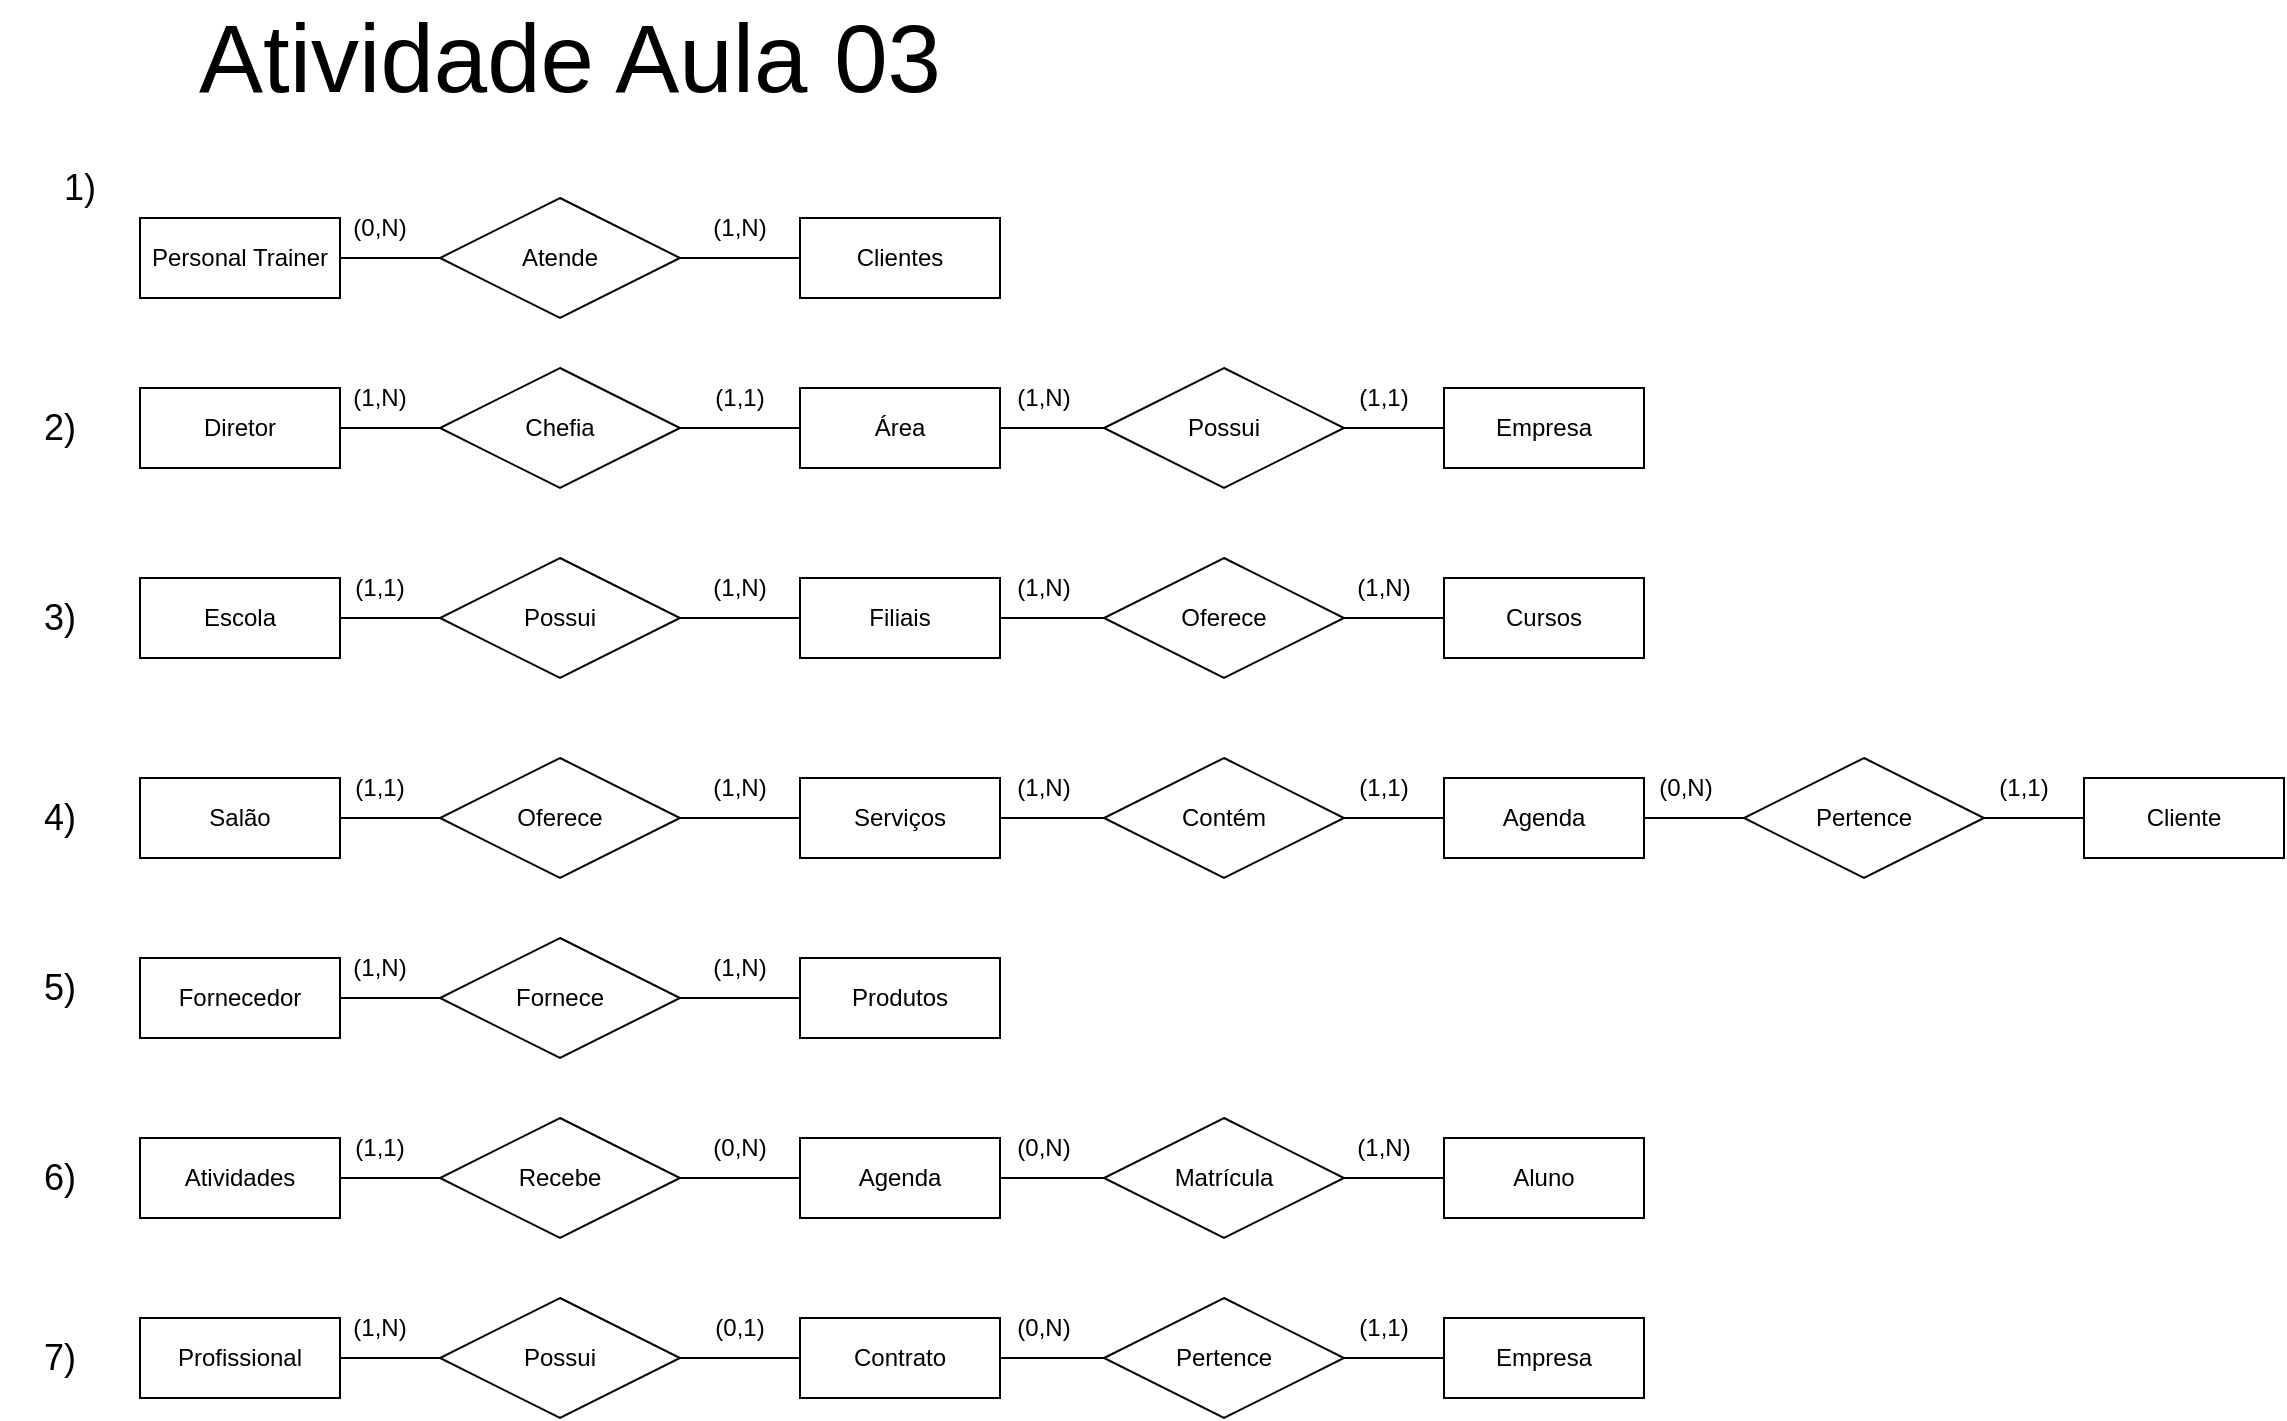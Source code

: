<mxfile version="20.3.0" type="github" pages="5">
  <diagram id="qwD1yzsAdzEnuX6LzBur" name="exer - 1">
    <mxGraphModel dx="1422" dy="800" grid="1" gridSize="10" guides="1" tooltips="1" connect="1" arrows="1" fold="1" page="1" pageScale="1" pageWidth="1169" pageHeight="1654" math="0" shadow="0">
      <root>
        <mxCell id="0" />
        <mxCell id="1" parent="0" />
        <mxCell id="KwdyNSbOjw1tkc21YAtv-1" value="Personal Trainer" style="whiteSpace=wrap;html=1;align=center;" parent="1" vertex="1">
          <mxGeometry x="90" y="120" width="100" height="40" as="geometry" />
        </mxCell>
        <mxCell id="KwdyNSbOjw1tkc21YAtv-2" value="Clientes" style="whiteSpace=wrap;html=1;align=center;" parent="1" vertex="1">
          <mxGeometry x="420" y="120" width="100" height="40" as="geometry" />
        </mxCell>
        <mxCell id="KwdyNSbOjw1tkc21YAtv-3" value="Atende" style="shape=rhombus;perimeter=rhombusPerimeter;whiteSpace=wrap;html=1;align=center;" parent="1" vertex="1">
          <mxGeometry x="240" y="110" width="120" height="60" as="geometry" />
        </mxCell>
        <mxCell id="KwdyNSbOjw1tkc21YAtv-4" value="" style="endArrow=none;html=1;rounded=0;entryX=0;entryY=0.5;entryDx=0;entryDy=0;exitX=1;exitY=0.5;exitDx=0;exitDy=0;" parent="1" source="KwdyNSbOjw1tkc21YAtv-1" target="KwdyNSbOjw1tkc21YAtv-3" edge="1">
          <mxGeometry relative="1" as="geometry">
            <mxPoint x="170" y="280" as="sourcePoint" />
            <mxPoint x="330" y="280" as="targetPoint" />
          </mxGeometry>
        </mxCell>
        <mxCell id="KwdyNSbOjw1tkc21YAtv-5" value="" style="endArrow=none;html=1;rounded=0;exitX=0;exitY=0.5;exitDx=0;exitDy=0;entryX=1;entryY=0.5;entryDx=0;entryDy=0;" parent="1" source="KwdyNSbOjw1tkc21YAtv-2" target="KwdyNSbOjw1tkc21YAtv-3" edge="1">
          <mxGeometry relative="1" as="geometry">
            <mxPoint x="180" y="290" as="sourcePoint" />
            <mxPoint x="340" y="290" as="targetPoint" />
          </mxGeometry>
        </mxCell>
        <mxCell id="KwdyNSbOjw1tkc21YAtv-6" value="(0,N)" style="text;html=1;strokeColor=none;fillColor=none;align=center;verticalAlign=middle;whiteSpace=wrap;rounded=0;" parent="1" vertex="1">
          <mxGeometry x="180" y="110" width="60" height="30" as="geometry" />
        </mxCell>
        <mxCell id="KwdyNSbOjw1tkc21YAtv-7" value="(1,N)" style="text;html=1;strokeColor=none;fillColor=none;align=center;verticalAlign=middle;whiteSpace=wrap;rounded=0;" parent="1" vertex="1">
          <mxGeometry x="360" y="110" width="60" height="30" as="geometry" />
        </mxCell>
        <mxCell id="KwdyNSbOjw1tkc21YAtv-8" value="Atividade Aula 03" style="text;html=1;strokeColor=none;fillColor=none;align=center;verticalAlign=middle;whiteSpace=wrap;rounded=0;fontSize=48;" parent="1" vertex="1">
          <mxGeometry x="80" y="30" width="450" height="20" as="geometry" />
        </mxCell>
        <mxCell id="KwdyNSbOjw1tkc21YAtv-9" value="&lt;font style=&quot;font-size: 18px;&quot;&gt;1)&lt;/font&gt;" style="text;html=1;strokeColor=none;fillColor=none;align=center;verticalAlign=middle;whiteSpace=wrap;rounded=0;" parent="1" vertex="1">
          <mxGeometry x="30" y="90" width="60" height="30" as="geometry" />
        </mxCell>
        <mxCell id="KwdyNSbOjw1tkc21YAtv-11" value="&lt;font style=&quot;font-size: 18px;&quot;&gt;2)&lt;/font&gt;" style="text;html=1;strokeColor=none;fillColor=none;align=center;verticalAlign=middle;whiteSpace=wrap;rounded=0;" parent="1" vertex="1">
          <mxGeometry x="20" y="210" width="60" height="30" as="geometry" />
        </mxCell>
        <mxCell id="KwdyNSbOjw1tkc21YAtv-12" value="Diretor" style="whiteSpace=wrap;html=1;align=center;" parent="1" vertex="1">
          <mxGeometry x="90" y="205" width="100" height="40" as="geometry" />
        </mxCell>
        <mxCell id="KwdyNSbOjw1tkc21YAtv-13" value="Área" style="whiteSpace=wrap;html=1;align=center;" parent="1" vertex="1">
          <mxGeometry x="420" y="205" width="100" height="40" as="geometry" />
        </mxCell>
        <mxCell id="KwdyNSbOjw1tkc21YAtv-14" value="Chefia" style="shape=rhombus;perimeter=rhombusPerimeter;whiteSpace=wrap;html=1;align=center;" parent="1" vertex="1">
          <mxGeometry x="240" y="195" width="120" height="60" as="geometry" />
        </mxCell>
        <mxCell id="KwdyNSbOjw1tkc21YAtv-15" value="" style="endArrow=none;html=1;rounded=0;entryX=0;entryY=0.5;entryDx=0;entryDy=0;exitX=1;exitY=0.5;exitDx=0;exitDy=0;" parent="1" source="KwdyNSbOjw1tkc21YAtv-12" target="KwdyNSbOjw1tkc21YAtv-14" edge="1">
          <mxGeometry relative="1" as="geometry">
            <mxPoint x="170" y="365" as="sourcePoint" />
            <mxPoint x="330" y="365" as="targetPoint" />
          </mxGeometry>
        </mxCell>
        <mxCell id="KwdyNSbOjw1tkc21YAtv-16" value="" style="endArrow=none;html=1;rounded=0;exitX=0;exitY=0.5;exitDx=0;exitDy=0;entryX=1;entryY=0.5;entryDx=0;entryDy=0;" parent="1" source="KwdyNSbOjw1tkc21YAtv-13" target="KwdyNSbOjw1tkc21YAtv-14" edge="1">
          <mxGeometry relative="1" as="geometry">
            <mxPoint x="180" y="375" as="sourcePoint" />
            <mxPoint x="340" y="375" as="targetPoint" />
          </mxGeometry>
        </mxCell>
        <mxCell id="KwdyNSbOjw1tkc21YAtv-17" value="(1,N)" style="text;html=1;strokeColor=none;fillColor=none;align=center;verticalAlign=middle;whiteSpace=wrap;rounded=0;" parent="1" vertex="1">
          <mxGeometry x="180" y="195" width="60" height="30" as="geometry" />
        </mxCell>
        <mxCell id="KwdyNSbOjw1tkc21YAtv-18" value="(1,1)" style="text;html=1;strokeColor=none;fillColor=none;align=center;verticalAlign=middle;whiteSpace=wrap;rounded=0;" parent="1" vertex="1">
          <mxGeometry x="360" y="195" width="60" height="30" as="geometry" />
        </mxCell>
        <mxCell id="KwdyNSbOjw1tkc21YAtv-19" value="Possui" style="shape=rhombus;perimeter=rhombusPerimeter;whiteSpace=wrap;html=1;align=center;" parent="1" vertex="1">
          <mxGeometry x="572" y="195" width="120" height="60" as="geometry" />
        </mxCell>
        <mxCell id="KwdyNSbOjw1tkc21YAtv-20" value="Empresa" style="whiteSpace=wrap;html=1;align=center;" parent="1" vertex="1">
          <mxGeometry x="742" y="205" width="100" height="40" as="geometry" />
        </mxCell>
        <mxCell id="KwdyNSbOjw1tkc21YAtv-23" value="" style="endArrow=none;html=1;rounded=0;fontSize=18;exitX=1;exitY=0.5;exitDx=0;exitDy=0;entryX=0;entryY=0.5;entryDx=0;entryDy=0;" parent="1" source="KwdyNSbOjw1tkc21YAtv-19" target="KwdyNSbOjw1tkc21YAtv-20" edge="1">
          <mxGeometry relative="1" as="geometry">
            <mxPoint x="522" y="390" as="sourcePoint" />
            <mxPoint x="682" y="390" as="targetPoint" />
          </mxGeometry>
        </mxCell>
        <mxCell id="KwdyNSbOjw1tkc21YAtv-24" value="" style="endArrow=none;html=1;rounded=0;fontSize=18;exitX=1;exitY=0.5;exitDx=0;exitDy=0;entryX=0;entryY=0.5;entryDx=0;entryDy=0;" parent="1" source="KwdyNSbOjw1tkc21YAtv-13" target="KwdyNSbOjw1tkc21YAtv-19" edge="1">
          <mxGeometry relative="1" as="geometry">
            <mxPoint x="532" y="400" as="sourcePoint" />
            <mxPoint x="692" y="400" as="targetPoint" />
          </mxGeometry>
        </mxCell>
        <mxCell id="KwdyNSbOjw1tkc21YAtv-25" value="(1,N)" style="text;html=1;strokeColor=none;fillColor=none;align=center;verticalAlign=middle;whiteSpace=wrap;rounded=0;" parent="1" vertex="1">
          <mxGeometry x="512" y="195" width="60" height="30" as="geometry" />
        </mxCell>
        <mxCell id="KwdyNSbOjw1tkc21YAtv-26" value="(1,1)" style="text;html=1;strokeColor=none;fillColor=none;align=center;verticalAlign=middle;whiteSpace=wrap;rounded=0;" parent="1" vertex="1">
          <mxGeometry x="682" y="195" width="60" height="30" as="geometry" />
        </mxCell>
        <mxCell id="KwdyNSbOjw1tkc21YAtv-27" value="&lt;font style=&quot;font-size: 18px;&quot;&gt;3)&lt;/font&gt;" style="text;html=1;strokeColor=none;fillColor=none;align=center;verticalAlign=middle;whiteSpace=wrap;rounded=0;" parent="1" vertex="1">
          <mxGeometry x="20" y="305" width="60" height="30" as="geometry" />
        </mxCell>
        <mxCell id="KwdyNSbOjw1tkc21YAtv-28" value="Escola" style="whiteSpace=wrap;html=1;align=center;" parent="1" vertex="1">
          <mxGeometry x="90" y="300" width="100" height="40" as="geometry" />
        </mxCell>
        <mxCell id="KwdyNSbOjw1tkc21YAtv-29" value="Filiais" style="whiteSpace=wrap;html=1;align=center;" parent="1" vertex="1">
          <mxGeometry x="420" y="300" width="100" height="40" as="geometry" />
        </mxCell>
        <mxCell id="KwdyNSbOjw1tkc21YAtv-30" value="Possui" style="shape=rhombus;perimeter=rhombusPerimeter;whiteSpace=wrap;html=1;align=center;" parent="1" vertex="1">
          <mxGeometry x="240" y="290" width="120" height="60" as="geometry" />
        </mxCell>
        <mxCell id="KwdyNSbOjw1tkc21YAtv-31" value="" style="endArrow=none;html=1;rounded=0;entryX=0;entryY=0.5;entryDx=0;entryDy=0;exitX=1;exitY=0.5;exitDx=0;exitDy=0;" parent="1" source="KwdyNSbOjw1tkc21YAtv-28" target="KwdyNSbOjw1tkc21YAtv-30" edge="1">
          <mxGeometry relative="1" as="geometry">
            <mxPoint x="170" y="460" as="sourcePoint" />
            <mxPoint x="330" y="460" as="targetPoint" />
          </mxGeometry>
        </mxCell>
        <mxCell id="KwdyNSbOjw1tkc21YAtv-32" value="" style="endArrow=none;html=1;rounded=0;exitX=0;exitY=0.5;exitDx=0;exitDy=0;entryX=1;entryY=0.5;entryDx=0;entryDy=0;" parent="1" source="KwdyNSbOjw1tkc21YAtv-29" target="KwdyNSbOjw1tkc21YAtv-30" edge="1">
          <mxGeometry relative="1" as="geometry">
            <mxPoint x="180" y="470" as="sourcePoint" />
            <mxPoint x="340" y="470" as="targetPoint" />
          </mxGeometry>
        </mxCell>
        <mxCell id="KwdyNSbOjw1tkc21YAtv-33" value="(1,1)" style="text;html=1;strokeColor=none;fillColor=none;align=center;verticalAlign=middle;whiteSpace=wrap;rounded=0;" parent="1" vertex="1">
          <mxGeometry x="180" y="290" width="60" height="30" as="geometry" />
        </mxCell>
        <mxCell id="KwdyNSbOjw1tkc21YAtv-34" value="(1,N)" style="text;html=1;strokeColor=none;fillColor=none;align=center;verticalAlign=middle;whiteSpace=wrap;rounded=0;" parent="1" vertex="1">
          <mxGeometry x="360" y="290" width="60" height="30" as="geometry" />
        </mxCell>
        <mxCell id="KwdyNSbOjw1tkc21YAtv-35" value="Oferece" style="shape=rhombus;perimeter=rhombusPerimeter;whiteSpace=wrap;html=1;align=center;" parent="1" vertex="1">
          <mxGeometry x="572" y="290" width="120" height="60" as="geometry" />
        </mxCell>
        <mxCell id="KwdyNSbOjw1tkc21YAtv-36" value="Cursos" style="whiteSpace=wrap;html=1;align=center;" parent="1" vertex="1">
          <mxGeometry x="742" y="300" width="100" height="40" as="geometry" />
        </mxCell>
        <mxCell id="KwdyNSbOjw1tkc21YAtv-37" value="" style="endArrow=none;html=1;rounded=0;fontSize=18;exitX=1;exitY=0.5;exitDx=0;exitDy=0;entryX=0;entryY=0.5;entryDx=0;entryDy=0;" parent="1" source="KwdyNSbOjw1tkc21YAtv-35" target="KwdyNSbOjw1tkc21YAtv-36" edge="1">
          <mxGeometry relative="1" as="geometry">
            <mxPoint x="522" y="485" as="sourcePoint" />
            <mxPoint x="682" y="485" as="targetPoint" />
          </mxGeometry>
        </mxCell>
        <mxCell id="KwdyNSbOjw1tkc21YAtv-38" value="" style="endArrow=none;html=1;rounded=0;fontSize=18;exitX=1;exitY=0.5;exitDx=0;exitDy=0;entryX=0;entryY=0.5;entryDx=0;entryDy=0;" parent="1" source="KwdyNSbOjw1tkc21YAtv-29" target="KwdyNSbOjw1tkc21YAtv-35" edge="1">
          <mxGeometry relative="1" as="geometry">
            <mxPoint x="532" y="495" as="sourcePoint" />
            <mxPoint x="692" y="495" as="targetPoint" />
          </mxGeometry>
        </mxCell>
        <mxCell id="KwdyNSbOjw1tkc21YAtv-39" value="(1,N)" style="text;html=1;strokeColor=none;fillColor=none;align=center;verticalAlign=middle;whiteSpace=wrap;rounded=0;" parent="1" vertex="1">
          <mxGeometry x="512" y="290" width="60" height="30" as="geometry" />
        </mxCell>
        <mxCell id="KwdyNSbOjw1tkc21YAtv-40" value="(1,N)" style="text;html=1;strokeColor=none;fillColor=none;align=center;verticalAlign=middle;whiteSpace=wrap;rounded=0;" parent="1" vertex="1">
          <mxGeometry x="682" y="290" width="60" height="30" as="geometry" />
        </mxCell>
        <mxCell id="KwdyNSbOjw1tkc21YAtv-41" value="&lt;font style=&quot;font-size: 18px;&quot;&gt;4)&lt;/font&gt;" style="text;html=1;strokeColor=none;fillColor=none;align=center;verticalAlign=middle;whiteSpace=wrap;rounded=0;" parent="1" vertex="1">
          <mxGeometry x="20" y="405" width="60" height="30" as="geometry" />
        </mxCell>
        <mxCell id="KwdyNSbOjw1tkc21YAtv-42" value="Salão" style="whiteSpace=wrap;html=1;align=center;" parent="1" vertex="1">
          <mxGeometry x="90" y="400" width="100" height="40" as="geometry" />
        </mxCell>
        <mxCell id="KwdyNSbOjw1tkc21YAtv-43" value="Serviços" style="whiteSpace=wrap;html=1;align=center;" parent="1" vertex="1">
          <mxGeometry x="420" y="400" width="100" height="40" as="geometry" />
        </mxCell>
        <mxCell id="KwdyNSbOjw1tkc21YAtv-44" value="Oferece" style="shape=rhombus;perimeter=rhombusPerimeter;whiteSpace=wrap;html=1;align=center;" parent="1" vertex="1">
          <mxGeometry x="240" y="390" width="120" height="60" as="geometry" />
        </mxCell>
        <mxCell id="KwdyNSbOjw1tkc21YAtv-45" value="" style="endArrow=none;html=1;rounded=0;entryX=0;entryY=0.5;entryDx=0;entryDy=0;exitX=1;exitY=0.5;exitDx=0;exitDy=0;" parent="1" source="KwdyNSbOjw1tkc21YAtv-42" target="KwdyNSbOjw1tkc21YAtv-44" edge="1">
          <mxGeometry relative="1" as="geometry">
            <mxPoint x="170" y="560" as="sourcePoint" />
            <mxPoint x="330" y="560" as="targetPoint" />
          </mxGeometry>
        </mxCell>
        <mxCell id="KwdyNSbOjw1tkc21YAtv-46" value="" style="endArrow=none;html=1;rounded=0;exitX=0;exitY=0.5;exitDx=0;exitDy=0;entryX=1;entryY=0.5;entryDx=0;entryDy=0;" parent="1" source="KwdyNSbOjw1tkc21YAtv-43" target="KwdyNSbOjw1tkc21YAtv-44" edge="1">
          <mxGeometry relative="1" as="geometry">
            <mxPoint x="180" y="570" as="sourcePoint" />
            <mxPoint x="340" y="570" as="targetPoint" />
          </mxGeometry>
        </mxCell>
        <mxCell id="KwdyNSbOjw1tkc21YAtv-47" value="(1,1)" style="text;html=1;strokeColor=none;fillColor=none;align=center;verticalAlign=middle;whiteSpace=wrap;rounded=0;" parent="1" vertex="1">
          <mxGeometry x="180" y="390" width="60" height="30" as="geometry" />
        </mxCell>
        <mxCell id="KwdyNSbOjw1tkc21YAtv-48" value="(1,N)" style="text;html=1;strokeColor=none;fillColor=none;align=center;verticalAlign=middle;whiteSpace=wrap;rounded=0;" parent="1" vertex="1">
          <mxGeometry x="360" y="390" width="60" height="30" as="geometry" />
        </mxCell>
        <mxCell id="KwdyNSbOjw1tkc21YAtv-49" value="Contém" style="shape=rhombus;perimeter=rhombusPerimeter;whiteSpace=wrap;html=1;align=center;" parent="1" vertex="1">
          <mxGeometry x="572" y="390" width="120" height="60" as="geometry" />
        </mxCell>
        <mxCell id="KwdyNSbOjw1tkc21YAtv-50" value="Agenda" style="whiteSpace=wrap;html=1;align=center;" parent="1" vertex="1">
          <mxGeometry x="742" y="400" width="100" height="40" as="geometry" />
        </mxCell>
        <mxCell id="KwdyNSbOjw1tkc21YAtv-51" value="" style="endArrow=none;html=1;rounded=0;fontSize=18;exitX=1;exitY=0.5;exitDx=0;exitDy=0;entryX=0;entryY=0.5;entryDx=0;entryDy=0;" parent="1" source="KwdyNSbOjw1tkc21YAtv-49" target="KwdyNSbOjw1tkc21YAtv-50" edge="1">
          <mxGeometry relative="1" as="geometry">
            <mxPoint x="522" y="585" as="sourcePoint" />
            <mxPoint x="682" y="585" as="targetPoint" />
          </mxGeometry>
        </mxCell>
        <mxCell id="KwdyNSbOjw1tkc21YAtv-52" value="" style="endArrow=none;html=1;rounded=0;fontSize=18;exitX=1;exitY=0.5;exitDx=0;exitDy=0;entryX=0;entryY=0.5;entryDx=0;entryDy=0;" parent="1" source="KwdyNSbOjw1tkc21YAtv-43" target="KwdyNSbOjw1tkc21YAtv-49" edge="1">
          <mxGeometry relative="1" as="geometry">
            <mxPoint x="532" y="595" as="sourcePoint" />
            <mxPoint x="692" y="595" as="targetPoint" />
          </mxGeometry>
        </mxCell>
        <mxCell id="KwdyNSbOjw1tkc21YAtv-53" value="(1,N)" style="text;html=1;strokeColor=none;fillColor=none;align=center;verticalAlign=middle;whiteSpace=wrap;rounded=0;" parent="1" vertex="1">
          <mxGeometry x="512" y="390" width="60" height="30" as="geometry" />
        </mxCell>
        <mxCell id="KwdyNSbOjw1tkc21YAtv-54" value="(1,1)" style="text;html=1;strokeColor=none;fillColor=none;align=center;verticalAlign=middle;whiteSpace=wrap;rounded=0;" parent="1" vertex="1">
          <mxGeometry x="682" y="390" width="60" height="30" as="geometry" />
        </mxCell>
        <mxCell id="KwdyNSbOjw1tkc21YAtv-55" value="Pertence" style="shape=rhombus;perimeter=rhombusPerimeter;whiteSpace=wrap;html=1;align=center;" parent="1" vertex="1">
          <mxGeometry x="892" y="390" width="120" height="60" as="geometry" />
        </mxCell>
        <mxCell id="KwdyNSbOjw1tkc21YAtv-56" value="Cliente" style="whiteSpace=wrap;html=1;align=center;" parent="1" vertex="1">
          <mxGeometry x="1062" y="400" width="100" height="40" as="geometry" />
        </mxCell>
        <mxCell id="KwdyNSbOjw1tkc21YAtv-57" value="" style="endArrow=none;html=1;rounded=0;fontSize=18;exitX=1;exitY=0.5;exitDx=0;exitDy=0;entryX=0;entryY=0.5;entryDx=0;entryDy=0;" parent="1" source="KwdyNSbOjw1tkc21YAtv-55" target="KwdyNSbOjw1tkc21YAtv-56" edge="1">
          <mxGeometry relative="1" as="geometry">
            <mxPoint x="842" y="585" as="sourcePoint" />
            <mxPoint x="1002" y="585" as="targetPoint" />
          </mxGeometry>
        </mxCell>
        <mxCell id="KwdyNSbOjw1tkc21YAtv-58" value="(1,1)" style="text;html=1;strokeColor=none;fillColor=none;align=center;verticalAlign=middle;whiteSpace=wrap;rounded=0;" parent="1" vertex="1">
          <mxGeometry x="1002" y="390" width="60" height="30" as="geometry" />
        </mxCell>
        <mxCell id="KwdyNSbOjw1tkc21YAtv-59" value="" style="endArrow=none;html=1;rounded=0;fontSize=18;exitX=1;exitY=0.5;exitDx=0;exitDy=0;entryX=0;entryY=0.5;entryDx=0;entryDy=0;" parent="1" source="KwdyNSbOjw1tkc21YAtv-50" target="KwdyNSbOjw1tkc21YAtv-55" edge="1">
          <mxGeometry relative="1" as="geometry">
            <mxPoint x="702" y="430" as="sourcePoint" />
            <mxPoint x="752" y="430" as="targetPoint" />
          </mxGeometry>
        </mxCell>
        <mxCell id="KwdyNSbOjw1tkc21YAtv-61" value="(0,N)" style="text;html=1;strokeColor=none;fillColor=none;align=center;verticalAlign=middle;whiteSpace=wrap;rounded=0;" parent="1" vertex="1">
          <mxGeometry x="833" y="390" width="60" height="30" as="geometry" />
        </mxCell>
        <mxCell id="KwdyNSbOjw1tkc21YAtv-62" value="Fornecedor" style="whiteSpace=wrap;html=1;align=center;" parent="1" vertex="1">
          <mxGeometry x="90" y="490" width="100" height="40" as="geometry" />
        </mxCell>
        <mxCell id="KwdyNSbOjw1tkc21YAtv-63" value="Produtos" style="whiteSpace=wrap;html=1;align=center;" parent="1" vertex="1">
          <mxGeometry x="420" y="490" width="100" height="40" as="geometry" />
        </mxCell>
        <mxCell id="KwdyNSbOjw1tkc21YAtv-64" value="Fornece" style="shape=rhombus;perimeter=rhombusPerimeter;whiteSpace=wrap;html=1;align=center;" parent="1" vertex="1">
          <mxGeometry x="240" y="480" width="120" height="60" as="geometry" />
        </mxCell>
        <mxCell id="KwdyNSbOjw1tkc21YAtv-65" value="" style="endArrow=none;html=1;rounded=0;entryX=0;entryY=0.5;entryDx=0;entryDy=0;exitX=1;exitY=0.5;exitDx=0;exitDy=0;" parent="1" source="KwdyNSbOjw1tkc21YAtv-62" target="KwdyNSbOjw1tkc21YAtv-64" edge="1">
          <mxGeometry relative="1" as="geometry">
            <mxPoint x="170" y="650" as="sourcePoint" />
            <mxPoint x="330" y="650" as="targetPoint" />
          </mxGeometry>
        </mxCell>
        <mxCell id="KwdyNSbOjw1tkc21YAtv-66" value="" style="endArrow=none;html=1;rounded=0;exitX=0;exitY=0.5;exitDx=0;exitDy=0;entryX=1;entryY=0.5;entryDx=0;entryDy=0;" parent="1" source="KwdyNSbOjw1tkc21YAtv-63" target="KwdyNSbOjw1tkc21YAtv-64" edge="1">
          <mxGeometry relative="1" as="geometry">
            <mxPoint x="180" y="660" as="sourcePoint" />
            <mxPoint x="340" y="660" as="targetPoint" />
          </mxGeometry>
        </mxCell>
        <mxCell id="KwdyNSbOjw1tkc21YAtv-67" value="(1,N)" style="text;html=1;strokeColor=none;fillColor=none;align=center;verticalAlign=middle;whiteSpace=wrap;rounded=0;" parent="1" vertex="1">
          <mxGeometry x="180" y="480" width="60" height="30" as="geometry" />
        </mxCell>
        <mxCell id="KwdyNSbOjw1tkc21YAtv-68" value="(1,N)" style="text;html=1;strokeColor=none;fillColor=none;align=center;verticalAlign=middle;whiteSpace=wrap;rounded=0;" parent="1" vertex="1">
          <mxGeometry x="360" y="480" width="60" height="30" as="geometry" />
        </mxCell>
        <mxCell id="KwdyNSbOjw1tkc21YAtv-69" value="&lt;font style=&quot;font-size: 18px;&quot;&gt;5)&lt;/font&gt;" style="text;html=1;strokeColor=none;fillColor=none;align=center;verticalAlign=middle;whiteSpace=wrap;rounded=0;" parent="1" vertex="1">
          <mxGeometry x="20" y="490" width="60" height="30" as="geometry" />
        </mxCell>
        <mxCell id="KwdyNSbOjw1tkc21YAtv-83" value="&lt;font style=&quot;font-size: 18px;&quot;&gt;6)&lt;/font&gt;" style="text;html=1;strokeColor=none;fillColor=none;align=center;verticalAlign=middle;whiteSpace=wrap;rounded=0;" parent="1" vertex="1">
          <mxGeometry x="20" y="585" width="60" height="30" as="geometry" />
        </mxCell>
        <mxCell id="KwdyNSbOjw1tkc21YAtv-84" value="Atividades" style="whiteSpace=wrap;html=1;align=center;" parent="1" vertex="1">
          <mxGeometry x="90" y="580" width="100" height="40" as="geometry" />
        </mxCell>
        <mxCell id="KwdyNSbOjw1tkc21YAtv-85" value="Agenda" style="whiteSpace=wrap;html=1;align=center;" parent="1" vertex="1">
          <mxGeometry x="420" y="580" width="100" height="40" as="geometry" />
        </mxCell>
        <mxCell id="KwdyNSbOjw1tkc21YAtv-86" value="Recebe" style="shape=rhombus;perimeter=rhombusPerimeter;whiteSpace=wrap;html=1;align=center;" parent="1" vertex="1">
          <mxGeometry x="240" y="570" width="120" height="60" as="geometry" />
        </mxCell>
        <mxCell id="KwdyNSbOjw1tkc21YAtv-87" value="" style="endArrow=none;html=1;rounded=0;entryX=0;entryY=0.5;entryDx=0;entryDy=0;exitX=1;exitY=0.5;exitDx=0;exitDy=0;" parent="1" source="KwdyNSbOjw1tkc21YAtv-84" target="KwdyNSbOjw1tkc21YAtv-86" edge="1">
          <mxGeometry relative="1" as="geometry">
            <mxPoint x="170" y="740" as="sourcePoint" />
            <mxPoint x="330" y="740" as="targetPoint" />
          </mxGeometry>
        </mxCell>
        <mxCell id="KwdyNSbOjw1tkc21YAtv-88" value="" style="endArrow=none;html=1;rounded=0;exitX=0;exitY=0.5;exitDx=0;exitDy=0;entryX=1;entryY=0.5;entryDx=0;entryDy=0;" parent="1" source="KwdyNSbOjw1tkc21YAtv-85" target="KwdyNSbOjw1tkc21YAtv-86" edge="1">
          <mxGeometry relative="1" as="geometry">
            <mxPoint x="180" y="750" as="sourcePoint" />
            <mxPoint x="340" y="750" as="targetPoint" />
          </mxGeometry>
        </mxCell>
        <mxCell id="KwdyNSbOjw1tkc21YAtv-89" value="(1,1)" style="text;html=1;strokeColor=none;fillColor=none;align=center;verticalAlign=middle;whiteSpace=wrap;rounded=0;" parent="1" vertex="1">
          <mxGeometry x="180" y="570" width="60" height="30" as="geometry" />
        </mxCell>
        <mxCell id="KwdyNSbOjw1tkc21YAtv-90" value="(0,N)" style="text;html=1;strokeColor=none;fillColor=none;align=center;verticalAlign=middle;whiteSpace=wrap;rounded=0;" parent="1" vertex="1">
          <mxGeometry x="360" y="570" width="60" height="30" as="geometry" />
        </mxCell>
        <mxCell id="KwdyNSbOjw1tkc21YAtv-91" value="Matrícula" style="shape=rhombus;perimeter=rhombusPerimeter;whiteSpace=wrap;html=1;align=center;" parent="1" vertex="1">
          <mxGeometry x="572" y="570" width="120" height="60" as="geometry" />
        </mxCell>
        <mxCell id="KwdyNSbOjw1tkc21YAtv-92" value="Aluno" style="whiteSpace=wrap;html=1;align=center;" parent="1" vertex="1">
          <mxGeometry x="742" y="580" width="100" height="40" as="geometry" />
        </mxCell>
        <mxCell id="KwdyNSbOjw1tkc21YAtv-93" value="" style="endArrow=none;html=1;rounded=0;fontSize=18;exitX=1;exitY=0.5;exitDx=0;exitDy=0;entryX=0;entryY=0.5;entryDx=0;entryDy=0;" parent="1" source="KwdyNSbOjw1tkc21YAtv-91" target="KwdyNSbOjw1tkc21YAtv-92" edge="1">
          <mxGeometry relative="1" as="geometry">
            <mxPoint x="522" y="765" as="sourcePoint" />
            <mxPoint x="682" y="765" as="targetPoint" />
          </mxGeometry>
        </mxCell>
        <mxCell id="KwdyNSbOjw1tkc21YAtv-94" value="" style="endArrow=none;html=1;rounded=0;fontSize=18;exitX=1;exitY=0.5;exitDx=0;exitDy=0;entryX=0;entryY=0.5;entryDx=0;entryDy=0;" parent="1" source="KwdyNSbOjw1tkc21YAtv-85" target="KwdyNSbOjw1tkc21YAtv-91" edge="1">
          <mxGeometry relative="1" as="geometry">
            <mxPoint x="532" y="775" as="sourcePoint" />
            <mxPoint x="692" y="775" as="targetPoint" />
          </mxGeometry>
        </mxCell>
        <mxCell id="KwdyNSbOjw1tkc21YAtv-95" value="(0,N)" style="text;html=1;strokeColor=none;fillColor=none;align=center;verticalAlign=middle;whiteSpace=wrap;rounded=0;" parent="1" vertex="1">
          <mxGeometry x="512" y="570" width="60" height="30" as="geometry" />
        </mxCell>
        <mxCell id="KwdyNSbOjw1tkc21YAtv-96" value="(1,N)" style="text;html=1;strokeColor=none;fillColor=none;align=center;verticalAlign=middle;whiteSpace=wrap;rounded=0;" parent="1" vertex="1">
          <mxGeometry x="682" y="570" width="60" height="30" as="geometry" />
        </mxCell>
        <mxCell id="KwdyNSbOjw1tkc21YAtv-99" value="&lt;font style=&quot;font-size: 18px;&quot;&gt;7)&lt;/font&gt;" style="text;html=1;strokeColor=none;fillColor=none;align=center;verticalAlign=middle;whiteSpace=wrap;rounded=0;" parent="1" vertex="1">
          <mxGeometry x="20" y="675" width="60" height="30" as="geometry" />
        </mxCell>
        <mxCell id="KwdyNSbOjw1tkc21YAtv-100" value="Profissional" style="whiteSpace=wrap;html=1;align=center;" parent="1" vertex="1">
          <mxGeometry x="90" y="670" width="100" height="40" as="geometry" />
        </mxCell>
        <mxCell id="KwdyNSbOjw1tkc21YAtv-101" value="Contrato" style="whiteSpace=wrap;html=1;align=center;" parent="1" vertex="1">
          <mxGeometry x="420" y="670" width="100" height="40" as="geometry" />
        </mxCell>
        <mxCell id="KwdyNSbOjw1tkc21YAtv-102" value="Possui" style="shape=rhombus;perimeter=rhombusPerimeter;whiteSpace=wrap;html=1;align=center;" parent="1" vertex="1">
          <mxGeometry x="240" y="660" width="120" height="60" as="geometry" />
        </mxCell>
        <mxCell id="KwdyNSbOjw1tkc21YAtv-103" value="" style="endArrow=none;html=1;rounded=0;entryX=0;entryY=0.5;entryDx=0;entryDy=0;exitX=1;exitY=0.5;exitDx=0;exitDy=0;" parent="1" source="KwdyNSbOjw1tkc21YAtv-100" target="KwdyNSbOjw1tkc21YAtv-102" edge="1">
          <mxGeometry relative="1" as="geometry">
            <mxPoint x="170" y="830" as="sourcePoint" />
            <mxPoint x="330" y="830" as="targetPoint" />
          </mxGeometry>
        </mxCell>
        <mxCell id="KwdyNSbOjw1tkc21YAtv-104" value="" style="endArrow=none;html=1;rounded=0;exitX=0;exitY=0.5;exitDx=0;exitDy=0;entryX=1;entryY=0.5;entryDx=0;entryDy=0;" parent="1" source="KwdyNSbOjw1tkc21YAtv-101" target="KwdyNSbOjw1tkc21YAtv-102" edge="1">
          <mxGeometry relative="1" as="geometry">
            <mxPoint x="180" y="840" as="sourcePoint" />
            <mxPoint x="340" y="840" as="targetPoint" />
          </mxGeometry>
        </mxCell>
        <mxCell id="KwdyNSbOjw1tkc21YAtv-105" value="(1,N)" style="text;html=1;strokeColor=none;fillColor=none;align=center;verticalAlign=middle;whiteSpace=wrap;rounded=0;" parent="1" vertex="1">
          <mxGeometry x="180" y="660" width="60" height="30" as="geometry" />
        </mxCell>
        <mxCell id="KwdyNSbOjw1tkc21YAtv-106" value="(0,1)" style="text;html=1;strokeColor=none;fillColor=none;align=center;verticalAlign=middle;whiteSpace=wrap;rounded=0;" parent="1" vertex="1">
          <mxGeometry x="360" y="660" width="60" height="30" as="geometry" />
        </mxCell>
        <mxCell id="KwdyNSbOjw1tkc21YAtv-107" value="Pertence" style="shape=rhombus;perimeter=rhombusPerimeter;whiteSpace=wrap;html=1;align=center;" parent="1" vertex="1">
          <mxGeometry x="572" y="660" width="120" height="60" as="geometry" />
        </mxCell>
        <mxCell id="KwdyNSbOjw1tkc21YAtv-108" value="Empresa" style="whiteSpace=wrap;html=1;align=center;" parent="1" vertex="1">
          <mxGeometry x="742" y="670" width="100" height="40" as="geometry" />
        </mxCell>
        <mxCell id="KwdyNSbOjw1tkc21YAtv-109" value="" style="endArrow=none;html=1;rounded=0;fontSize=18;exitX=1;exitY=0.5;exitDx=0;exitDy=0;entryX=0;entryY=0.5;entryDx=0;entryDy=0;" parent="1" source="KwdyNSbOjw1tkc21YAtv-107" target="KwdyNSbOjw1tkc21YAtv-108" edge="1">
          <mxGeometry relative="1" as="geometry">
            <mxPoint x="522" y="855" as="sourcePoint" />
            <mxPoint x="682" y="855" as="targetPoint" />
          </mxGeometry>
        </mxCell>
        <mxCell id="KwdyNSbOjw1tkc21YAtv-110" value="" style="endArrow=none;html=1;rounded=0;fontSize=18;exitX=1;exitY=0.5;exitDx=0;exitDy=0;entryX=0;entryY=0.5;entryDx=0;entryDy=0;" parent="1" source="KwdyNSbOjw1tkc21YAtv-101" target="KwdyNSbOjw1tkc21YAtv-107" edge="1">
          <mxGeometry relative="1" as="geometry">
            <mxPoint x="532" y="865" as="sourcePoint" />
            <mxPoint x="692" y="865" as="targetPoint" />
          </mxGeometry>
        </mxCell>
        <mxCell id="KwdyNSbOjw1tkc21YAtv-111" value="(0,N)" style="text;html=1;strokeColor=none;fillColor=none;align=center;verticalAlign=middle;whiteSpace=wrap;rounded=0;" parent="1" vertex="1">
          <mxGeometry x="512" y="660" width="60" height="30" as="geometry" />
        </mxCell>
        <mxCell id="KwdyNSbOjw1tkc21YAtv-112" value="(1,1)" style="text;html=1;strokeColor=none;fillColor=none;align=center;verticalAlign=middle;whiteSpace=wrap;rounded=0;" parent="1" vertex="1">
          <mxGeometry x="682" y="660" width="60" height="30" as="geometry" />
        </mxCell>
      </root>
    </mxGraphModel>
  </diagram>
  <diagram id="tcZl-aRlECyS0QyNYjwq" name="exemplo_4">
    <mxGraphModel dx="1422" dy="800" grid="1" gridSize="10" guides="1" tooltips="1" connect="1" arrows="1" fold="1" page="1" pageScale="1" pageWidth="1169" pageHeight="1654" math="0" shadow="0">
      <root>
        <mxCell id="0" />
        <mxCell id="1" parent="0" />
        <mxCell id="k6zRSyyuM3l2hbuZp3bB-1" value="salao" style="shape=table;startSize=30;container=1;collapsible=1;childLayout=tableLayout;fixedRows=1;rowLines=0;fontStyle=1;align=center;resizeLast=1;fontSize=18;" parent="1" vertex="1">
          <mxGeometry x="300" y="40" width="180" height="160" as="geometry" />
        </mxCell>
        <mxCell id="k6zRSyyuM3l2hbuZp3bB-2" value="" style="shape=tableRow;horizontal=0;startSize=0;swimlaneHead=0;swimlaneBody=0;fillColor=none;collapsible=0;dropTarget=0;points=[[0,0.5],[1,0.5]];portConstraint=eastwest;top=0;left=0;right=0;bottom=1;fontSize=18;" parent="k6zRSyyuM3l2hbuZp3bB-1" vertex="1">
          <mxGeometry y="30" width="180" height="30" as="geometry" />
        </mxCell>
        <mxCell id="k6zRSyyuM3l2hbuZp3bB-3" value="PK" style="shape=partialRectangle;connectable=0;fillColor=none;top=0;left=0;bottom=0;right=0;fontStyle=1;overflow=hidden;fontSize=18;" parent="k6zRSyyuM3l2hbuZp3bB-2" vertex="1">
          <mxGeometry width="30" height="30" as="geometry">
            <mxRectangle width="30" height="30" as="alternateBounds" />
          </mxGeometry>
        </mxCell>
        <mxCell id="k6zRSyyuM3l2hbuZp3bB-4" value="id_salao" style="shape=partialRectangle;connectable=0;fillColor=none;top=0;left=0;bottom=0;right=0;align=left;spacingLeft=6;fontStyle=5;overflow=hidden;fontSize=18;" parent="k6zRSyyuM3l2hbuZp3bB-2" vertex="1">
          <mxGeometry x="30" width="150" height="30" as="geometry">
            <mxRectangle width="150" height="30" as="alternateBounds" />
          </mxGeometry>
        </mxCell>
        <mxCell id="k6zRSyyuM3l2hbuZp3bB-5" value="" style="shape=tableRow;horizontal=0;startSize=0;swimlaneHead=0;swimlaneBody=0;fillColor=none;collapsible=0;dropTarget=0;points=[[0,0.5],[1,0.5]];portConstraint=eastwest;top=0;left=0;right=0;bottom=0;fontSize=18;" parent="k6zRSyyuM3l2hbuZp3bB-1" vertex="1">
          <mxGeometry y="60" width="180" height="30" as="geometry" />
        </mxCell>
        <mxCell id="k6zRSyyuM3l2hbuZp3bB-6" value="" style="shape=partialRectangle;connectable=0;fillColor=none;top=0;left=0;bottom=0;right=0;editable=1;overflow=hidden;fontSize=18;" parent="k6zRSyyuM3l2hbuZp3bB-5" vertex="1">
          <mxGeometry width="30" height="30" as="geometry">
            <mxRectangle width="30" height="30" as="alternateBounds" />
          </mxGeometry>
        </mxCell>
        <mxCell id="k6zRSyyuM3l2hbuZp3bB-7" value="Row 1" style="shape=partialRectangle;connectable=0;fillColor=none;top=0;left=0;bottom=0;right=0;align=left;spacingLeft=6;overflow=hidden;fontSize=18;" parent="k6zRSyyuM3l2hbuZp3bB-5" vertex="1">
          <mxGeometry x="30" width="150" height="30" as="geometry">
            <mxRectangle width="150" height="30" as="alternateBounds" />
          </mxGeometry>
        </mxCell>
        <mxCell id="k6zRSyyuM3l2hbuZp3bB-8" value="" style="shape=tableRow;horizontal=0;startSize=0;swimlaneHead=0;swimlaneBody=0;fillColor=none;collapsible=0;dropTarget=0;points=[[0,0.5],[1,0.5]];portConstraint=eastwest;top=0;left=0;right=0;bottom=0;fontSize=18;" parent="k6zRSyyuM3l2hbuZp3bB-1" vertex="1">
          <mxGeometry y="90" width="180" height="30" as="geometry" />
        </mxCell>
        <mxCell id="k6zRSyyuM3l2hbuZp3bB-9" value="" style="shape=partialRectangle;connectable=0;fillColor=none;top=0;left=0;bottom=0;right=0;editable=1;overflow=hidden;fontSize=18;" parent="k6zRSyyuM3l2hbuZp3bB-8" vertex="1">
          <mxGeometry width="30" height="30" as="geometry">
            <mxRectangle width="30" height="30" as="alternateBounds" />
          </mxGeometry>
        </mxCell>
        <mxCell id="k6zRSyyuM3l2hbuZp3bB-10" value="Row 2" style="shape=partialRectangle;connectable=0;fillColor=none;top=0;left=0;bottom=0;right=0;align=left;spacingLeft=6;overflow=hidden;fontSize=18;" parent="k6zRSyyuM3l2hbuZp3bB-8" vertex="1">
          <mxGeometry x="30" width="150" height="30" as="geometry">
            <mxRectangle width="150" height="30" as="alternateBounds" />
          </mxGeometry>
        </mxCell>
        <mxCell id="k6zRSyyuM3l2hbuZp3bB-11" value="" style="shape=tableRow;horizontal=0;startSize=0;swimlaneHead=0;swimlaneBody=0;fillColor=none;collapsible=0;dropTarget=0;points=[[0,0.5],[1,0.5]];portConstraint=eastwest;top=0;left=0;right=0;bottom=0;fontSize=18;" parent="k6zRSyyuM3l2hbuZp3bB-1" vertex="1">
          <mxGeometry y="120" width="180" height="30" as="geometry" />
        </mxCell>
        <mxCell id="k6zRSyyuM3l2hbuZp3bB-12" value="" style="shape=partialRectangle;connectable=0;fillColor=none;top=0;left=0;bottom=0;right=0;editable=1;overflow=hidden;fontSize=18;" parent="k6zRSyyuM3l2hbuZp3bB-11" vertex="1">
          <mxGeometry width="30" height="30" as="geometry">
            <mxRectangle width="30" height="30" as="alternateBounds" />
          </mxGeometry>
        </mxCell>
        <mxCell id="k6zRSyyuM3l2hbuZp3bB-13" value="Row 3" style="shape=partialRectangle;connectable=0;fillColor=none;top=0;left=0;bottom=0;right=0;align=left;spacingLeft=6;overflow=hidden;fontSize=18;" parent="k6zRSyyuM3l2hbuZp3bB-11" vertex="1">
          <mxGeometry x="30" width="150" height="30" as="geometry">
            <mxRectangle width="150" height="30" as="alternateBounds" />
          </mxGeometry>
        </mxCell>
        <mxCell id="k6zRSyyuM3l2hbuZp3bB-14" value="servicos" style="shape=table;startSize=35;container=1;collapsible=1;childLayout=tableLayout;fixedRows=1;rowLines=0;fontStyle=1;align=center;resizeLast=1;fontSize=18;" parent="1" vertex="1">
          <mxGeometry x="40" y="40" width="180" height="160" as="geometry" />
        </mxCell>
        <mxCell id="k6zRSyyuM3l2hbuZp3bB-15" value="" style="shape=tableRow;horizontal=0;startSize=0;swimlaneHead=0;swimlaneBody=0;fillColor=none;collapsible=0;dropTarget=0;points=[[0,0.5],[1,0.5]];portConstraint=eastwest;top=0;left=0;right=0;bottom=1;fontSize=18;" parent="k6zRSyyuM3l2hbuZp3bB-14" vertex="1">
          <mxGeometry y="35" width="180" height="30" as="geometry" />
        </mxCell>
        <mxCell id="k6zRSyyuM3l2hbuZp3bB-16" value="PK" style="shape=partialRectangle;connectable=0;fillColor=none;top=0;left=0;bottom=0;right=0;fontStyle=1;overflow=hidden;fontSize=18;" parent="k6zRSyyuM3l2hbuZp3bB-15" vertex="1">
          <mxGeometry width="30" height="30" as="geometry">
            <mxRectangle width="30" height="30" as="alternateBounds" />
          </mxGeometry>
        </mxCell>
        <mxCell id="k6zRSyyuM3l2hbuZp3bB-17" value="id_servico" style="shape=partialRectangle;connectable=0;fillColor=none;top=0;left=0;bottom=0;right=0;align=left;spacingLeft=6;fontStyle=5;overflow=hidden;fontSize=18;" parent="k6zRSyyuM3l2hbuZp3bB-15" vertex="1">
          <mxGeometry x="30" width="150" height="30" as="geometry">
            <mxRectangle width="150" height="30" as="alternateBounds" />
          </mxGeometry>
        </mxCell>
        <mxCell id="k6zRSyyuM3l2hbuZp3bB-18" value="" style="shape=tableRow;horizontal=0;startSize=0;swimlaneHead=0;swimlaneBody=0;fillColor=none;collapsible=0;dropTarget=0;points=[[0,0.5],[1,0.5]];portConstraint=eastwest;top=0;left=0;right=0;bottom=0;fontSize=18;" parent="k6zRSyyuM3l2hbuZp3bB-14" vertex="1">
          <mxGeometry y="65" width="180" height="30" as="geometry" />
        </mxCell>
        <mxCell id="k6zRSyyuM3l2hbuZp3bB-19" value="FK" style="shape=partialRectangle;connectable=0;fillColor=none;top=0;left=0;bottom=0;right=0;editable=1;overflow=hidden;fontSize=18;" parent="k6zRSyyuM3l2hbuZp3bB-18" vertex="1">
          <mxGeometry width="30" height="30" as="geometry">
            <mxRectangle width="30" height="30" as="alternateBounds" />
          </mxGeometry>
        </mxCell>
        <mxCell id="k6zRSyyuM3l2hbuZp3bB-20" value="id_salao" style="shape=partialRectangle;connectable=0;fillColor=none;top=0;left=0;bottom=0;right=0;align=left;spacingLeft=6;overflow=hidden;fontSize=18;" parent="k6zRSyyuM3l2hbuZp3bB-18" vertex="1">
          <mxGeometry x="30" width="150" height="30" as="geometry">
            <mxRectangle width="150" height="30" as="alternateBounds" />
          </mxGeometry>
        </mxCell>
        <mxCell id="k6zRSyyuM3l2hbuZp3bB-21" value="" style="shape=tableRow;horizontal=0;startSize=0;swimlaneHead=0;swimlaneBody=0;fillColor=none;collapsible=0;dropTarget=0;points=[[0,0.5],[1,0.5]];portConstraint=eastwest;top=0;left=0;right=0;bottom=0;fontSize=18;" parent="k6zRSyyuM3l2hbuZp3bB-14" vertex="1">
          <mxGeometry y="95" width="180" height="30" as="geometry" />
        </mxCell>
        <mxCell id="k6zRSyyuM3l2hbuZp3bB-22" value="" style="shape=partialRectangle;connectable=0;fillColor=none;top=0;left=0;bottom=0;right=0;editable=1;overflow=hidden;fontSize=18;" parent="k6zRSyyuM3l2hbuZp3bB-21" vertex="1">
          <mxGeometry width="30" height="30" as="geometry">
            <mxRectangle width="30" height="30" as="alternateBounds" />
          </mxGeometry>
        </mxCell>
        <mxCell id="k6zRSyyuM3l2hbuZp3bB-23" value="Row 2" style="shape=partialRectangle;connectable=0;fillColor=none;top=0;left=0;bottom=0;right=0;align=left;spacingLeft=6;overflow=hidden;fontSize=18;" parent="k6zRSyyuM3l2hbuZp3bB-21" vertex="1">
          <mxGeometry x="30" width="150" height="30" as="geometry">
            <mxRectangle width="150" height="30" as="alternateBounds" />
          </mxGeometry>
        </mxCell>
        <mxCell id="k6zRSyyuM3l2hbuZp3bB-24" value="" style="shape=tableRow;horizontal=0;startSize=0;swimlaneHead=0;swimlaneBody=0;fillColor=none;collapsible=0;dropTarget=0;points=[[0,0.5],[1,0.5]];portConstraint=eastwest;top=0;left=0;right=0;bottom=0;fontSize=18;" parent="k6zRSyyuM3l2hbuZp3bB-14" vertex="1">
          <mxGeometry y="125" width="180" height="30" as="geometry" />
        </mxCell>
        <mxCell id="k6zRSyyuM3l2hbuZp3bB-25" value="" style="shape=partialRectangle;connectable=0;fillColor=none;top=0;left=0;bottom=0;right=0;editable=1;overflow=hidden;fontSize=18;" parent="k6zRSyyuM3l2hbuZp3bB-24" vertex="1">
          <mxGeometry width="30" height="30" as="geometry">
            <mxRectangle width="30" height="30" as="alternateBounds" />
          </mxGeometry>
        </mxCell>
        <mxCell id="k6zRSyyuM3l2hbuZp3bB-26" value="Row 3" style="shape=partialRectangle;connectable=0;fillColor=none;top=0;left=0;bottom=0;right=0;align=left;spacingLeft=6;overflow=hidden;fontSize=18;" parent="k6zRSyyuM3l2hbuZp3bB-24" vertex="1">
          <mxGeometry x="30" width="150" height="30" as="geometry">
            <mxRectangle width="150" height="30" as="alternateBounds" />
          </mxGeometry>
        </mxCell>
        <mxCell id="k6zRSyyuM3l2hbuZp3bB-53" value="agenda" style="shape=table;startSize=30;container=1;collapsible=1;childLayout=tableLayout;fixedRows=1;rowLines=0;fontStyle=1;align=center;resizeLast=1;fontSize=18;" parent="1" vertex="1">
          <mxGeometry x="540" y="260" width="180" height="160" as="geometry" />
        </mxCell>
        <mxCell id="k6zRSyyuM3l2hbuZp3bB-54" value="" style="shape=tableRow;horizontal=0;startSize=0;swimlaneHead=0;swimlaneBody=0;fillColor=none;collapsible=0;dropTarget=0;points=[[0,0.5],[1,0.5]];portConstraint=eastwest;top=0;left=0;right=0;bottom=1;fontSize=18;" parent="k6zRSyyuM3l2hbuZp3bB-53" vertex="1">
          <mxGeometry y="30" width="180" height="30" as="geometry" />
        </mxCell>
        <mxCell id="k6zRSyyuM3l2hbuZp3bB-55" value="PK" style="shape=partialRectangle;connectable=0;fillColor=none;top=0;left=0;bottom=0;right=0;fontStyle=1;overflow=hidden;fontSize=18;" parent="k6zRSyyuM3l2hbuZp3bB-54" vertex="1">
          <mxGeometry width="30" height="30" as="geometry">
            <mxRectangle width="30" height="30" as="alternateBounds" />
          </mxGeometry>
        </mxCell>
        <mxCell id="k6zRSyyuM3l2hbuZp3bB-56" value="id_agenda" style="shape=partialRectangle;connectable=0;fillColor=none;top=0;left=0;bottom=0;right=0;align=left;spacingLeft=6;fontStyle=5;overflow=hidden;fontSize=18;" parent="k6zRSyyuM3l2hbuZp3bB-54" vertex="1">
          <mxGeometry x="30" width="150" height="30" as="geometry">
            <mxRectangle width="150" height="30" as="alternateBounds" />
          </mxGeometry>
        </mxCell>
        <mxCell id="k6zRSyyuM3l2hbuZp3bB-57" value="" style="shape=tableRow;horizontal=0;startSize=0;swimlaneHead=0;swimlaneBody=0;fillColor=none;collapsible=0;dropTarget=0;points=[[0,0.5],[1,0.5]];portConstraint=eastwest;top=0;left=0;right=0;bottom=0;fontSize=18;" parent="k6zRSyyuM3l2hbuZp3bB-53" vertex="1">
          <mxGeometry y="60" width="180" height="30" as="geometry" />
        </mxCell>
        <mxCell id="k6zRSyyuM3l2hbuZp3bB-58" value="FK" style="shape=partialRectangle;connectable=0;fillColor=none;top=0;left=0;bottom=0;right=0;editable=1;overflow=hidden;fontSize=18;" parent="k6zRSyyuM3l2hbuZp3bB-57" vertex="1">
          <mxGeometry width="30" height="30" as="geometry">
            <mxRectangle width="30" height="30" as="alternateBounds" />
          </mxGeometry>
        </mxCell>
        <mxCell id="k6zRSyyuM3l2hbuZp3bB-59" value="id_cliente" style="shape=partialRectangle;connectable=0;fillColor=none;top=0;left=0;bottom=0;right=0;align=left;spacingLeft=6;overflow=hidden;fontSize=18;" parent="k6zRSyyuM3l2hbuZp3bB-57" vertex="1">
          <mxGeometry x="30" width="150" height="30" as="geometry">
            <mxRectangle width="150" height="30" as="alternateBounds" />
          </mxGeometry>
        </mxCell>
        <mxCell id="k6zRSyyuM3l2hbuZp3bB-60" value="" style="shape=tableRow;horizontal=0;startSize=0;swimlaneHead=0;swimlaneBody=0;fillColor=none;collapsible=0;dropTarget=0;points=[[0,0.5],[1,0.5]];portConstraint=eastwest;top=0;left=0;right=0;bottom=0;fontSize=18;" parent="k6zRSyyuM3l2hbuZp3bB-53" vertex="1">
          <mxGeometry y="90" width="180" height="30" as="geometry" />
        </mxCell>
        <mxCell id="k6zRSyyuM3l2hbuZp3bB-61" value="" style="shape=partialRectangle;connectable=0;fillColor=none;top=0;left=0;bottom=0;right=0;editable=1;overflow=hidden;fontSize=18;" parent="k6zRSyyuM3l2hbuZp3bB-60" vertex="1">
          <mxGeometry width="30" height="30" as="geometry">
            <mxRectangle width="30" height="30" as="alternateBounds" />
          </mxGeometry>
        </mxCell>
        <mxCell id="k6zRSyyuM3l2hbuZp3bB-62" value="Row 2" style="shape=partialRectangle;connectable=0;fillColor=none;top=0;left=0;bottom=0;right=0;align=left;spacingLeft=6;overflow=hidden;fontSize=18;" parent="k6zRSyyuM3l2hbuZp3bB-60" vertex="1">
          <mxGeometry x="30" width="150" height="30" as="geometry">
            <mxRectangle width="150" height="30" as="alternateBounds" />
          </mxGeometry>
        </mxCell>
        <mxCell id="k6zRSyyuM3l2hbuZp3bB-63" value="" style="shape=tableRow;horizontal=0;startSize=0;swimlaneHead=0;swimlaneBody=0;fillColor=none;collapsible=0;dropTarget=0;points=[[0,0.5],[1,0.5]];portConstraint=eastwest;top=0;left=0;right=0;bottom=0;fontSize=18;" parent="k6zRSyyuM3l2hbuZp3bB-53" vertex="1">
          <mxGeometry y="120" width="180" height="30" as="geometry" />
        </mxCell>
        <mxCell id="k6zRSyyuM3l2hbuZp3bB-64" value="" style="shape=partialRectangle;connectable=0;fillColor=none;top=0;left=0;bottom=0;right=0;editable=1;overflow=hidden;fontSize=18;" parent="k6zRSyyuM3l2hbuZp3bB-63" vertex="1">
          <mxGeometry width="30" height="30" as="geometry">
            <mxRectangle width="30" height="30" as="alternateBounds" />
          </mxGeometry>
        </mxCell>
        <mxCell id="k6zRSyyuM3l2hbuZp3bB-65" value="Row 3" style="shape=partialRectangle;connectable=0;fillColor=none;top=0;left=0;bottom=0;right=0;align=left;spacingLeft=6;overflow=hidden;fontSize=18;" parent="k6zRSyyuM3l2hbuZp3bB-63" vertex="1">
          <mxGeometry x="30" width="150" height="30" as="geometry">
            <mxRectangle width="150" height="30" as="alternateBounds" />
          </mxGeometry>
        </mxCell>
        <mxCell id="k6zRSyyuM3l2hbuZp3bB-66" value="cliente" style="shape=table;startSize=30;container=1;collapsible=1;childLayout=tableLayout;fixedRows=1;rowLines=0;fontStyle=1;align=center;resizeLast=1;fontSize=18;" parent="1" vertex="1">
          <mxGeometry x="540" y="40" width="180" height="160" as="geometry" />
        </mxCell>
        <mxCell id="k6zRSyyuM3l2hbuZp3bB-67" value="" style="shape=tableRow;horizontal=0;startSize=0;swimlaneHead=0;swimlaneBody=0;fillColor=none;collapsible=0;dropTarget=0;points=[[0,0.5],[1,0.5]];portConstraint=eastwest;top=0;left=0;right=0;bottom=1;fontSize=18;" parent="k6zRSyyuM3l2hbuZp3bB-66" vertex="1">
          <mxGeometry y="30" width="180" height="30" as="geometry" />
        </mxCell>
        <mxCell id="k6zRSyyuM3l2hbuZp3bB-68" value="PK" style="shape=partialRectangle;connectable=0;fillColor=none;top=0;left=0;bottom=0;right=0;fontStyle=1;overflow=hidden;fontSize=18;" parent="k6zRSyyuM3l2hbuZp3bB-67" vertex="1">
          <mxGeometry width="30" height="30" as="geometry">
            <mxRectangle width="30" height="30" as="alternateBounds" />
          </mxGeometry>
        </mxCell>
        <mxCell id="k6zRSyyuM3l2hbuZp3bB-69" value="id_cliente" style="shape=partialRectangle;connectable=0;fillColor=none;top=0;left=0;bottom=0;right=0;align=left;spacingLeft=6;fontStyle=5;overflow=hidden;fontSize=18;" parent="k6zRSyyuM3l2hbuZp3bB-67" vertex="1">
          <mxGeometry x="30" width="150" height="30" as="geometry">
            <mxRectangle width="150" height="30" as="alternateBounds" />
          </mxGeometry>
        </mxCell>
        <mxCell id="k6zRSyyuM3l2hbuZp3bB-70" value="" style="shape=tableRow;horizontal=0;startSize=0;swimlaneHead=0;swimlaneBody=0;fillColor=none;collapsible=0;dropTarget=0;points=[[0,0.5],[1,0.5]];portConstraint=eastwest;top=0;left=0;right=0;bottom=0;fontSize=18;" parent="k6zRSyyuM3l2hbuZp3bB-66" vertex="1">
          <mxGeometry y="60" width="180" height="30" as="geometry" />
        </mxCell>
        <mxCell id="k6zRSyyuM3l2hbuZp3bB-71" value="" style="shape=partialRectangle;connectable=0;fillColor=none;top=0;left=0;bottom=0;right=0;editable=1;overflow=hidden;fontSize=18;" parent="k6zRSyyuM3l2hbuZp3bB-70" vertex="1">
          <mxGeometry width="30" height="30" as="geometry">
            <mxRectangle width="30" height="30" as="alternateBounds" />
          </mxGeometry>
        </mxCell>
        <mxCell id="k6zRSyyuM3l2hbuZp3bB-72" value="Row 1" style="shape=partialRectangle;connectable=0;fillColor=none;top=0;left=0;bottom=0;right=0;align=left;spacingLeft=6;overflow=hidden;fontSize=18;" parent="k6zRSyyuM3l2hbuZp3bB-70" vertex="1">
          <mxGeometry x="30" width="150" height="30" as="geometry">
            <mxRectangle width="150" height="30" as="alternateBounds" />
          </mxGeometry>
        </mxCell>
        <mxCell id="k6zRSyyuM3l2hbuZp3bB-73" value="" style="shape=tableRow;horizontal=0;startSize=0;swimlaneHead=0;swimlaneBody=0;fillColor=none;collapsible=0;dropTarget=0;points=[[0,0.5],[1,0.5]];portConstraint=eastwest;top=0;left=0;right=0;bottom=0;fontSize=18;" parent="k6zRSyyuM3l2hbuZp3bB-66" vertex="1">
          <mxGeometry y="90" width="180" height="30" as="geometry" />
        </mxCell>
        <mxCell id="k6zRSyyuM3l2hbuZp3bB-74" value="" style="shape=partialRectangle;connectable=0;fillColor=none;top=0;left=0;bottom=0;right=0;editable=1;overflow=hidden;fontSize=18;" parent="k6zRSyyuM3l2hbuZp3bB-73" vertex="1">
          <mxGeometry width="30" height="30" as="geometry">
            <mxRectangle width="30" height="30" as="alternateBounds" />
          </mxGeometry>
        </mxCell>
        <mxCell id="k6zRSyyuM3l2hbuZp3bB-75" value="Row 2" style="shape=partialRectangle;connectable=0;fillColor=none;top=0;left=0;bottom=0;right=0;align=left;spacingLeft=6;overflow=hidden;fontSize=18;" parent="k6zRSyyuM3l2hbuZp3bB-73" vertex="1">
          <mxGeometry x="30" width="150" height="30" as="geometry">
            <mxRectangle width="150" height="30" as="alternateBounds" />
          </mxGeometry>
        </mxCell>
        <mxCell id="k6zRSyyuM3l2hbuZp3bB-76" value="" style="shape=tableRow;horizontal=0;startSize=0;swimlaneHead=0;swimlaneBody=0;fillColor=none;collapsible=0;dropTarget=0;points=[[0,0.5],[1,0.5]];portConstraint=eastwest;top=0;left=0;right=0;bottom=0;fontSize=18;" parent="k6zRSyyuM3l2hbuZp3bB-66" vertex="1">
          <mxGeometry y="120" width="180" height="30" as="geometry" />
        </mxCell>
        <mxCell id="k6zRSyyuM3l2hbuZp3bB-77" value="" style="shape=partialRectangle;connectable=0;fillColor=none;top=0;left=0;bottom=0;right=0;editable=1;overflow=hidden;fontSize=18;" parent="k6zRSyyuM3l2hbuZp3bB-76" vertex="1">
          <mxGeometry width="30" height="30" as="geometry">
            <mxRectangle width="30" height="30" as="alternateBounds" />
          </mxGeometry>
        </mxCell>
        <mxCell id="k6zRSyyuM3l2hbuZp3bB-78" value="Row 3" style="shape=partialRectangle;connectable=0;fillColor=none;top=0;left=0;bottom=0;right=0;align=left;spacingLeft=6;overflow=hidden;fontSize=18;" parent="k6zRSyyuM3l2hbuZp3bB-76" vertex="1">
          <mxGeometry x="30" width="150" height="30" as="geometry">
            <mxRectangle width="150" height="30" as="alternateBounds" />
          </mxGeometry>
        </mxCell>
        <mxCell id="k6zRSyyuM3l2hbuZp3bB-79" value="" style="edgeStyle=entityRelationEdgeStyle;fontSize=12;html=1;endArrow=ERoneToMany;rounded=0;entryX=1;entryY=0.5;entryDx=0;entryDy=0;exitX=0;exitY=0.5;exitDx=0;exitDy=0;" parent="1" source="k6zRSyyuM3l2hbuZp3bB-2" target="k6zRSyyuM3l2hbuZp3bB-18" edge="1">
          <mxGeometry width="100" height="100" relative="1" as="geometry">
            <mxPoint x="210" y="660" as="sourcePoint" />
            <mxPoint x="310" y="560" as="targetPoint" />
          </mxGeometry>
        </mxCell>
        <mxCell id="k6zRSyyuM3l2hbuZp3bB-80" value="" style="edgeStyle=entityRelationEdgeStyle;fontSize=12;html=1;endArrow=ERoneToMany;rounded=0;exitX=0;exitY=0.5;exitDx=0;exitDy=0;entryX=1;entryY=0.5;entryDx=0;entryDy=0;" parent="1" source="k6zRSyyuM3l2hbuZp3bB-83" target="k6zRSyyuM3l2hbuZp3bB-15" edge="1">
          <mxGeometry width="100" height="100" relative="1" as="geometry">
            <mxPoint x="320" y="95" as="sourcePoint" />
            <mxPoint x="270" y="190" as="targetPoint" />
          </mxGeometry>
        </mxCell>
        <mxCell id="k6zRSyyuM3l2hbuZp3bB-81" value="" style="edgeStyle=entityRelationEdgeStyle;fontSize=12;html=1;endArrow=ERoneToMany;startArrow=ERoneToMany;rounded=0;entryX=1;entryY=0.5;entryDx=0;entryDy=0;exitX=0;exitY=0.5;exitDx=0;exitDy=0;" parent="1" source="k6zRSyyuM3l2hbuZp3bB-54" target="k6zRSyyuM3l2hbuZp3bB-86" edge="1">
          <mxGeometry width="100" height="100" relative="1" as="geometry">
            <mxPoint x="220" y="630" as="sourcePoint" />
            <mxPoint x="320" y="530" as="targetPoint" />
          </mxGeometry>
        </mxCell>
        <mxCell id="k6zRSyyuM3l2hbuZp3bB-82" value="Table" style="shape=table;startSize=30;container=1;collapsible=1;childLayout=tableLayout;fixedRows=1;rowLines=0;fontStyle=1;align=center;resizeLast=1;fontSize=18;" parent="1" vertex="1">
          <mxGeometry x="280" y="260" width="180" height="160" as="geometry" />
        </mxCell>
        <mxCell id="k6zRSyyuM3l2hbuZp3bB-83" value="" style="shape=tableRow;horizontal=0;startSize=0;swimlaneHead=0;swimlaneBody=0;fillColor=none;collapsible=0;dropTarget=0;points=[[0,0.5],[1,0.5]];portConstraint=eastwest;top=0;left=0;right=0;bottom=0;fontSize=18;" parent="k6zRSyyuM3l2hbuZp3bB-82" vertex="1">
          <mxGeometry y="30" width="180" height="30" as="geometry" />
        </mxCell>
        <mxCell id="k6zRSyyuM3l2hbuZp3bB-84" value="PK,FK1" style="shape=partialRectangle;connectable=0;fillColor=none;top=0;left=0;bottom=0;right=0;fontStyle=1;overflow=hidden;fontSize=18;" parent="k6zRSyyuM3l2hbuZp3bB-83" vertex="1">
          <mxGeometry width="60" height="30" as="geometry">
            <mxRectangle width="60" height="30" as="alternateBounds" />
          </mxGeometry>
        </mxCell>
        <mxCell id="k6zRSyyuM3l2hbuZp3bB-85" value="id_servico" style="shape=partialRectangle;connectable=0;fillColor=none;top=0;left=0;bottom=0;right=0;align=left;spacingLeft=6;fontStyle=5;overflow=hidden;fontSize=18;" parent="k6zRSyyuM3l2hbuZp3bB-83" vertex="1">
          <mxGeometry x="60" width="120" height="30" as="geometry">
            <mxRectangle width="120" height="30" as="alternateBounds" />
          </mxGeometry>
        </mxCell>
        <mxCell id="k6zRSyyuM3l2hbuZp3bB-86" value="" style="shape=tableRow;horizontal=0;startSize=0;swimlaneHead=0;swimlaneBody=0;fillColor=none;collapsible=0;dropTarget=0;points=[[0,0.5],[1,0.5]];portConstraint=eastwest;top=0;left=0;right=0;bottom=1;fontSize=18;" parent="k6zRSyyuM3l2hbuZp3bB-82" vertex="1">
          <mxGeometry y="60" width="180" height="30" as="geometry" />
        </mxCell>
        <mxCell id="k6zRSyyuM3l2hbuZp3bB-87" value="PK,FK2" style="shape=partialRectangle;connectable=0;fillColor=none;top=0;left=0;bottom=0;right=0;fontStyle=1;overflow=hidden;fontSize=18;" parent="k6zRSyyuM3l2hbuZp3bB-86" vertex="1">
          <mxGeometry width="60" height="30" as="geometry">
            <mxRectangle width="60" height="30" as="alternateBounds" />
          </mxGeometry>
        </mxCell>
        <mxCell id="k6zRSyyuM3l2hbuZp3bB-88" value="id_agenda" style="shape=partialRectangle;connectable=0;fillColor=none;top=0;left=0;bottom=0;right=0;align=left;spacingLeft=6;fontStyle=5;overflow=hidden;fontSize=18;" parent="k6zRSyyuM3l2hbuZp3bB-86" vertex="1">
          <mxGeometry x="60" width="120" height="30" as="geometry">
            <mxRectangle width="120" height="30" as="alternateBounds" />
          </mxGeometry>
        </mxCell>
        <mxCell id="k6zRSyyuM3l2hbuZp3bB-89" value="" style="shape=tableRow;horizontal=0;startSize=0;swimlaneHead=0;swimlaneBody=0;fillColor=none;collapsible=0;dropTarget=0;points=[[0,0.5],[1,0.5]];portConstraint=eastwest;top=0;left=0;right=0;bottom=0;fontSize=18;" parent="k6zRSyyuM3l2hbuZp3bB-82" vertex="1">
          <mxGeometry y="90" width="180" height="30" as="geometry" />
        </mxCell>
        <mxCell id="k6zRSyyuM3l2hbuZp3bB-90" value="" style="shape=partialRectangle;connectable=0;fillColor=none;top=0;left=0;bottom=0;right=0;editable=1;overflow=hidden;fontSize=18;" parent="k6zRSyyuM3l2hbuZp3bB-89" vertex="1">
          <mxGeometry width="60" height="30" as="geometry">
            <mxRectangle width="60" height="30" as="alternateBounds" />
          </mxGeometry>
        </mxCell>
        <mxCell id="k6zRSyyuM3l2hbuZp3bB-91" value="Row 3" style="shape=partialRectangle;connectable=0;fillColor=none;top=0;left=0;bottom=0;right=0;align=left;spacingLeft=6;overflow=hidden;fontSize=18;" parent="k6zRSyyuM3l2hbuZp3bB-89" vertex="1">
          <mxGeometry x="60" width="120" height="30" as="geometry">
            <mxRectangle width="120" height="30" as="alternateBounds" />
          </mxGeometry>
        </mxCell>
        <mxCell id="k6zRSyyuM3l2hbuZp3bB-92" value="" style="shape=tableRow;horizontal=0;startSize=0;swimlaneHead=0;swimlaneBody=0;fillColor=none;collapsible=0;dropTarget=0;points=[[0,0.5],[1,0.5]];portConstraint=eastwest;top=0;left=0;right=0;bottom=0;fontSize=18;" parent="k6zRSyyuM3l2hbuZp3bB-82" vertex="1">
          <mxGeometry y="120" width="180" height="30" as="geometry" />
        </mxCell>
        <mxCell id="k6zRSyyuM3l2hbuZp3bB-93" value="" style="shape=partialRectangle;connectable=0;fillColor=none;top=0;left=0;bottom=0;right=0;editable=1;overflow=hidden;fontSize=18;" parent="k6zRSyyuM3l2hbuZp3bB-92" vertex="1">
          <mxGeometry width="60" height="30" as="geometry">
            <mxRectangle width="60" height="30" as="alternateBounds" />
          </mxGeometry>
        </mxCell>
        <mxCell id="k6zRSyyuM3l2hbuZp3bB-94" value="Row 4" style="shape=partialRectangle;connectable=0;fillColor=none;top=0;left=0;bottom=0;right=0;align=left;spacingLeft=6;overflow=hidden;fontSize=18;" parent="k6zRSyyuM3l2hbuZp3bB-92" vertex="1">
          <mxGeometry x="60" width="120" height="30" as="geometry">
            <mxRectangle width="120" height="30" as="alternateBounds" />
          </mxGeometry>
        </mxCell>
        <mxCell id="k6zRSyyuM3l2hbuZp3bB-95" value="" style="edgeStyle=entityRelationEdgeStyle;fontSize=12;html=1;endArrow=ERzeroToMany;endFill=1;rounded=0;exitX=1;exitY=0.5;exitDx=0;exitDy=0;entryX=1;entryY=0.5;entryDx=0;entryDy=0;" parent="1" source="k6zRSyyuM3l2hbuZp3bB-67" target="k6zRSyyuM3l2hbuZp3bB-57" edge="1">
          <mxGeometry width="100" height="100" relative="1" as="geometry">
            <mxPoint x="580" y="610" as="sourcePoint" />
            <mxPoint x="680" y="510" as="targetPoint" />
          </mxGeometry>
        </mxCell>
      </root>
    </mxGraphModel>
  </diagram>
  <diagram id="7sqpEcPOT8Lu_10qSTvy" name="exemplo_5">
    <mxGraphModel dx="1422" dy="800" grid="1" gridSize="10" guides="1" tooltips="1" connect="1" arrows="1" fold="1" page="1" pageScale="1" pageWidth="1169" pageHeight="1654" math="0" shadow="0">
      <root>
        <mxCell id="0" />
        <mxCell id="1" parent="0" />
        <mxCell id="1G3CvJjYK46y50onjrSd-1" value="fornecedor" style="shape=table;startSize=30;container=1;collapsible=1;childLayout=tableLayout;fixedRows=1;rowLines=0;fontStyle=1;align=center;resizeLast=1;fontSize=18;" parent="1" vertex="1">
          <mxGeometry x="30" y="120" width="180" height="160" as="geometry" />
        </mxCell>
        <mxCell id="1G3CvJjYK46y50onjrSd-2" value="" style="shape=tableRow;horizontal=0;startSize=0;swimlaneHead=0;swimlaneBody=0;fillColor=none;collapsible=0;dropTarget=0;points=[[0,0.5],[1,0.5]];portConstraint=eastwest;top=0;left=0;right=0;bottom=1;fontSize=18;" parent="1G3CvJjYK46y50onjrSd-1" vertex="1">
          <mxGeometry y="30" width="180" height="30" as="geometry" />
        </mxCell>
        <mxCell id="1G3CvJjYK46y50onjrSd-3" value="PK" style="shape=partialRectangle;connectable=0;fillColor=none;top=0;left=0;bottom=0;right=0;fontStyle=1;overflow=hidden;fontSize=18;" parent="1G3CvJjYK46y50onjrSd-2" vertex="1">
          <mxGeometry width="30" height="30" as="geometry">
            <mxRectangle width="30" height="30" as="alternateBounds" />
          </mxGeometry>
        </mxCell>
        <mxCell id="1G3CvJjYK46y50onjrSd-4" value="id_fornecedor" style="shape=partialRectangle;connectable=0;fillColor=none;top=0;left=0;bottom=0;right=0;align=left;spacingLeft=6;fontStyle=5;overflow=hidden;fontSize=18;" parent="1G3CvJjYK46y50onjrSd-2" vertex="1">
          <mxGeometry x="30" width="150" height="30" as="geometry">
            <mxRectangle width="150" height="30" as="alternateBounds" />
          </mxGeometry>
        </mxCell>
        <mxCell id="1G3CvJjYK46y50onjrSd-5" value="" style="shape=tableRow;horizontal=0;startSize=0;swimlaneHead=0;swimlaneBody=0;fillColor=none;collapsible=0;dropTarget=0;points=[[0,0.5],[1,0.5]];portConstraint=eastwest;top=0;left=0;right=0;bottom=0;fontSize=18;" parent="1G3CvJjYK46y50onjrSd-1" vertex="1">
          <mxGeometry y="60" width="180" height="30" as="geometry" />
        </mxCell>
        <mxCell id="1G3CvJjYK46y50onjrSd-6" value="" style="shape=partialRectangle;connectable=0;fillColor=none;top=0;left=0;bottom=0;right=0;editable=1;overflow=hidden;fontSize=18;" parent="1G3CvJjYK46y50onjrSd-5" vertex="1">
          <mxGeometry width="30" height="30" as="geometry">
            <mxRectangle width="30" height="30" as="alternateBounds" />
          </mxGeometry>
        </mxCell>
        <mxCell id="1G3CvJjYK46y50onjrSd-7" value="Row 1" style="shape=partialRectangle;connectable=0;fillColor=none;top=0;left=0;bottom=0;right=0;align=left;spacingLeft=6;overflow=hidden;fontSize=18;" parent="1G3CvJjYK46y50onjrSd-5" vertex="1">
          <mxGeometry x="30" width="150" height="30" as="geometry">
            <mxRectangle width="150" height="30" as="alternateBounds" />
          </mxGeometry>
        </mxCell>
        <mxCell id="1G3CvJjYK46y50onjrSd-8" value="" style="shape=tableRow;horizontal=0;startSize=0;swimlaneHead=0;swimlaneBody=0;fillColor=none;collapsible=0;dropTarget=0;points=[[0,0.5],[1,0.5]];portConstraint=eastwest;top=0;left=0;right=0;bottom=0;fontSize=18;" parent="1G3CvJjYK46y50onjrSd-1" vertex="1">
          <mxGeometry y="90" width="180" height="30" as="geometry" />
        </mxCell>
        <mxCell id="1G3CvJjYK46y50onjrSd-9" value="" style="shape=partialRectangle;connectable=0;fillColor=none;top=0;left=0;bottom=0;right=0;editable=1;overflow=hidden;fontSize=18;" parent="1G3CvJjYK46y50onjrSd-8" vertex="1">
          <mxGeometry width="30" height="30" as="geometry">
            <mxRectangle width="30" height="30" as="alternateBounds" />
          </mxGeometry>
        </mxCell>
        <mxCell id="1G3CvJjYK46y50onjrSd-10" value="Row 2" style="shape=partialRectangle;connectable=0;fillColor=none;top=0;left=0;bottom=0;right=0;align=left;spacingLeft=6;overflow=hidden;fontSize=18;" parent="1G3CvJjYK46y50onjrSd-8" vertex="1">
          <mxGeometry x="30" width="150" height="30" as="geometry">
            <mxRectangle width="150" height="30" as="alternateBounds" />
          </mxGeometry>
        </mxCell>
        <mxCell id="1G3CvJjYK46y50onjrSd-11" value="" style="shape=tableRow;horizontal=0;startSize=0;swimlaneHead=0;swimlaneBody=0;fillColor=none;collapsible=0;dropTarget=0;points=[[0,0.5],[1,0.5]];portConstraint=eastwest;top=0;left=0;right=0;bottom=0;fontSize=18;" parent="1G3CvJjYK46y50onjrSd-1" vertex="1">
          <mxGeometry y="120" width="180" height="30" as="geometry" />
        </mxCell>
        <mxCell id="1G3CvJjYK46y50onjrSd-12" value="" style="shape=partialRectangle;connectable=0;fillColor=none;top=0;left=0;bottom=0;right=0;editable=1;overflow=hidden;fontSize=18;" parent="1G3CvJjYK46y50onjrSd-11" vertex="1">
          <mxGeometry width="30" height="30" as="geometry">
            <mxRectangle width="30" height="30" as="alternateBounds" />
          </mxGeometry>
        </mxCell>
        <mxCell id="1G3CvJjYK46y50onjrSd-13" value="Row 3" style="shape=partialRectangle;connectable=0;fillColor=none;top=0;left=0;bottom=0;right=0;align=left;spacingLeft=6;overflow=hidden;fontSize=18;" parent="1G3CvJjYK46y50onjrSd-11" vertex="1">
          <mxGeometry x="30" width="150" height="30" as="geometry">
            <mxRectangle width="150" height="30" as="alternateBounds" />
          </mxGeometry>
        </mxCell>
        <mxCell id="1G3CvJjYK46y50onjrSd-14" value="produtos" style="shape=table;startSize=30;container=1;collapsible=1;childLayout=tableLayout;fixedRows=1;rowLines=0;fontStyle=1;align=center;resizeLast=1;fontSize=18;" parent="1" vertex="1">
          <mxGeometry x="600" y="120" width="180" height="160" as="geometry" />
        </mxCell>
        <mxCell id="1G3CvJjYK46y50onjrSd-15" value="" style="shape=tableRow;horizontal=0;startSize=0;swimlaneHead=0;swimlaneBody=0;fillColor=none;collapsible=0;dropTarget=0;points=[[0,0.5],[1,0.5]];portConstraint=eastwest;top=0;left=0;right=0;bottom=1;fontSize=18;" parent="1G3CvJjYK46y50onjrSd-14" vertex="1">
          <mxGeometry y="30" width="180" height="30" as="geometry" />
        </mxCell>
        <mxCell id="1G3CvJjYK46y50onjrSd-16" value="PK" style="shape=partialRectangle;connectable=0;fillColor=none;top=0;left=0;bottom=0;right=0;fontStyle=1;overflow=hidden;fontSize=18;" parent="1G3CvJjYK46y50onjrSd-15" vertex="1">
          <mxGeometry width="30" height="30" as="geometry">
            <mxRectangle width="30" height="30" as="alternateBounds" />
          </mxGeometry>
        </mxCell>
        <mxCell id="1G3CvJjYK46y50onjrSd-17" value="id_produtos" style="shape=partialRectangle;connectable=0;fillColor=none;top=0;left=0;bottom=0;right=0;align=left;spacingLeft=6;fontStyle=5;overflow=hidden;fontSize=18;" parent="1G3CvJjYK46y50onjrSd-15" vertex="1">
          <mxGeometry x="30" width="150" height="30" as="geometry">
            <mxRectangle width="150" height="30" as="alternateBounds" />
          </mxGeometry>
        </mxCell>
        <mxCell id="1G3CvJjYK46y50onjrSd-18" value="" style="shape=tableRow;horizontal=0;startSize=0;swimlaneHead=0;swimlaneBody=0;fillColor=none;collapsible=0;dropTarget=0;points=[[0,0.5],[1,0.5]];portConstraint=eastwest;top=0;left=0;right=0;bottom=0;fontSize=18;" parent="1G3CvJjYK46y50onjrSd-14" vertex="1">
          <mxGeometry y="60" width="180" height="30" as="geometry" />
        </mxCell>
        <mxCell id="1G3CvJjYK46y50onjrSd-19" value="" style="shape=partialRectangle;connectable=0;fillColor=none;top=0;left=0;bottom=0;right=0;editable=1;overflow=hidden;fontSize=18;" parent="1G3CvJjYK46y50onjrSd-18" vertex="1">
          <mxGeometry width="30" height="30" as="geometry">
            <mxRectangle width="30" height="30" as="alternateBounds" />
          </mxGeometry>
        </mxCell>
        <mxCell id="1G3CvJjYK46y50onjrSd-20" value="Row 1" style="shape=partialRectangle;connectable=0;fillColor=none;top=0;left=0;bottom=0;right=0;align=left;spacingLeft=6;overflow=hidden;fontSize=18;" parent="1G3CvJjYK46y50onjrSd-18" vertex="1">
          <mxGeometry x="30" width="150" height="30" as="geometry">
            <mxRectangle width="150" height="30" as="alternateBounds" />
          </mxGeometry>
        </mxCell>
        <mxCell id="1G3CvJjYK46y50onjrSd-21" value="" style="shape=tableRow;horizontal=0;startSize=0;swimlaneHead=0;swimlaneBody=0;fillColor=none;collapsible=0;dropTarget=0;points=[[0,0.5],[1,0.5]];portConstraint=eastwest;top=0;left=0;right=0;bottom=0;fontSize=18;" parent="1G3CvJjYK46y50onjrSd-14" vertex="1">
          <mxGeometry y="90" width="180" height="30" as="geometry" />
        </mxCell>
        <mxCell id="1G3CvJjYK46y50onjrSd-22" value="" style="shape=partialRectangle;connectable=0;fillColor=none;top=0;left=0;bottom=0;right=0;editable=1;overflow=hidden;fontSize=18;" parent="1G3CvJjYK46y50onjrSd-21" vertex="1">
          <mxGeometry width="30" height="30" as="geometry">
            <mxRectangle width="30" height="30" as="alternateBounds" />
          </mxGeometry>
        </mxCell>
        <mxCell id="1G3CvJjYK46y50onjrSd-23" value="Row 2" style="shape=partialRectangle;connectable=0;fillColor=none;top=0;left=0;bottom=0;right=0;align=left;spacingLeft=6;overflow=hidden;fontSize=18;" parent="1G3CvJjYK46y50onjrSd-21" vertex="1">
          <mxGeometry x="30" width="150" height="30" as="geometry">
            <mxRectangle width="150" height="30" as="alternateBounds" />
          </mxGeometry>
        </mxCell>
        <mxCell id="1G3CvJjYK46y50onjrSd-24" value="" style="shape=tableRow;horizontal=0;startSize=0;swimlaneHead=0;swimlaneBody=0;fillColor=none;collapsible=0;dropTarget=0;points=[[0,0.5],[1,0.5]];portConstraint=eastwest;top=0;left=0;right=0;bottom=0;fontSize=18;" parent="1G3CvJjYK46y50onjrSd-14" vertex="1">
          <mxGeometry y="120" width="180" height="30" as="geometry" />
        </mxCell>
        <mxCell id="1G3CvJjYK46y50onjrSd-25" value="" style="shape=partialRectangle;connectable=0;fillColor=none;top=0;left=0;bottom=0;right=0;editable=1;overflow=hidden;fontSize=18;" parent="1G3CvJjYK46y50onjrSd-24" vertex="1">
          <mxGeometry width="30" height="30" as="geometry">
            <mxRectangle width="30" height="30" as="alternateBounds" />
          </mxGeometry>
        </mxCell>
        <mxCell id="1G3CvJjYK46y50onjrSd-26" value="Row 3" style="shape=partialRectangle;connectable=0;fillColor=none;top=0;left=0;bottom=0;right=0;align=left;spacingLeft=6;overflow=hidden;fontSize=18;" parent="1G3CvJjYK46y50onjrSd-24" vertex="1">
          <mxGeometry x="30" width="150" height="30" as="geometry">
            <mxRectangle width="150" height="30" as="alternateBounds" />
          </mxGeometry>
        </mxCell>
        <mxCell id="1G3CvJjYK46y50onjrSd-27" value="fornecedor" style="shape=table;startSize=30;container=1;collapsible=1;childLayout=tableLayout;fixedRows=1;rowLines=0;fontStyle=1;align=center;resizeLast=1;fontSize=18;" parent="1" vertex="1">
          <mxGeometry x="310" y="80" width="190" height="160" as="geometry" />
        </mxCell>
        <mxCell id="1G3CvJjYK46y50onjrSd-28" value="" style="shape=tableRow;horizontal=0;startSize=0;swimlaneHead=0;swimlaneBody=0;fillColor=none;collapsible=0;dropTarget=0;points=[[0,0.5],[1,0.5]];portConstraint=eastwest;top=0;left=0;right=0;bottom=0;fontSize=18;" parent="1G3CvJjYK46y50onjrSd-27" vertex="1">
          <mxGeometry y="30" width="190" height="30" as="geometry" />
        </mxCell>
        <mxCell id="1G3CvJjYK46y50onjrSd-29" value="PK,FK1" style="shape=partialRectangle;connectable=0;fillColor=none;top=0;left=0;bottom=0;right=0;fontStyle=1;overflow=hidden;fontSize=18;" parent="1G3CvJjYK46y50onjrSd-28" vertex="1">
          <mxGeometry width="60" height="30" as="geometry">
            <mxRectangle width="60" height="30" as="alternateBounds" />
          </mxGeometry>
        </mxCell>
        <mxCell id="1G3CvJjYK46y50onjrSd-30" value="id_fornecedor" style="shape=partialRectangle;connectable=0;fillColor=none;top=0;left=0;bottom=0;right=0;align=left;spacingLeft=6;fontStyle=5;overflow=hidden;fontSize=18;" parent="1G3CvJjYK46y50onjrSd-28" vertex="1">
          <mxGeometry x="60" width="130" height="30" as="geometry">
            <mxRectangle width="130" height="30" as="alternateBounds" />
          </mxGeometry>
        </mxCell>
        <mxCell id="1G3CvJjYK46y50onjrSd-31" value="" style="shape=tableRow;horizontal=0;startSize=0;swimlaneHead=0;swimlaneBody=0;fillColor=none;collapsible=0;dropTarget=0;points=[[0,0.5],[1,0.5]];portConstraint=eastwest;top=0;left=0;right=0;bottom=1;fontSize=18;" parent="1G3CvJjYK46y50onjrSd-27" vertex="1">
          <mxGeometry y="60" width="190" height="30" as="geometry" />
        </mxCell>
        <mxCell id="1G3CvJjYK46y50onjrSd-32" value="PK,FK2" style="shape=partialRectangle;connectable=0;fillColor=none;top=0;left=0;bottom=0;right=0;fontStyle=1;overflow=hidden;fontSize=18;" parent="1G3CvJjYK46y50onjrSd-31" vertex="1">
          <mxGeometry width="60" height="30" as="geometry">
            <mxRectangle width="60" height="30" as="alternateBounds" />
          </mxGeometry>
        </mxCell>
        <mxCell id="1G3CvJjYK46y50onjrSd-33" value="id_produto" style="shape=partialRectangle;connectable=0;fillColor=none;top=0;left=0;bottom=0;right=0;align=left;spacingLeft=6;fontStyle=5;overflow=hidden;fontSize=18;" parent="1G3CvJjYK46y50onjrSd-31" vertex="1">
          <mxGeometry x="60" width="130" height="30" as="geometry">
            <mxRectangle width="130" height="30" as="alternateBounds" />
          </mxGeometry>
        </mxCell>
        <mxCell id="1G3CvJjYK46y50onjrSd-34" value="" style="shape=tableRow;horizontal=0;startSize=0;swimlaneHead=0;swimlaneBody=0;fillColor=none;collapsible=0;dropTarget=0;points=[[0,0.5],[1,0.5]];portConstraint=eastwest;top=0;left=0;right=0;bottom=0;fontSize=18;" parent="1G3CvJjYK46y50onjrSd-27" vertex="1">
          <mxGeometry y="90" width="190" height="30" as="geometry" />
        </mxCell>
        <mxCell id="1G3CvJjYK46y50onjrSd-35" value="" style="shape=partialRectangle;connectable=0;fillColor=none;top=0;left=0;bottom=0;right=0;editable=1;overflow=hidden;fontSize=18;" parent="1G3CvJjYK46y50onjrSd-34" vertex="1">
          <mxGeometry width="60" height="30" as="geometry">
            <mxRectangle width="60" height="30" as="alternateBounds" />
          </mxGeometry>
        </mxCell>
        <mxCell id="1G3CvJjYK46y50onjrSd-36" value="Row 3" style="shape=partialRectangle;connectable=0;fillColor=none;top=0;left=0;bottom=0;right=0;align=left;spacingLeft=6;overflow=hidden;fontSize=18;" parent="1G3CvJjYK46y50onjrSd-34" vertex="1">
          <mxGeometry x="60" width="130" height="30" as="geometry">
            <mxRectangle width="130" height="30" as="alternateBounds" />
          </mxGeometry>
        </mxCell>
        <mxCell id="1G3CvJjYK46y50onjrSd-37" value="" style="shape=tableRow;horizontal=0;startSize=0;swimlaneHead=0;swimlaneBody=0;fillColor=none;collapsible=0;dropTarget=0;points=[[0,0.5],[1,0.5]];portConstraint=eastwest;top=0;left=0;right=0;bottom=0;fontSize=18;" parent="1G3CvJjYK46y50onjrSd-27" vertex="1">
          <mxGeometry y="120" width="190" height="30" as="geometry" />
        </mxCell>
        <mxCell id="1G3CvJjYK46y50onjrSd-38" value="" style="shape=partialRectangle;connectable=0;fillColor=none;top=0;left=0;bottom=0;right=0;editable=1;overflow=hidden;fontSize=18;" parent="1G3CvJjYK46y50onjrSd-37" vertex="1">
          <mxGeometry width="60" height="30" as="geometry">
            <mxRectangle width="60" height="30" as="alternateBounds" />
          </mxGeometry>
        </mxCell>
        <mxCell id="1G3CvJjYK46y50onjrSd-39" value="Row 4" style="shape=partialRectangle;connectable=0;fillColor=none;top=0;left=0;bottom=0;right=0;align=left;spacingLeft=6;overflow=hidden;fontSize=18;" parent="1G3CvJjYK46y50onjrSd-37" vertex="1">
          <mxGeometry x="60" width="130" height="30" as="geometry">
            <mxRectangle width="130" height="30" as="alternateBounds" />
          </mxGeometry>
        </mxCell>
        <mxCell id="1G3CvJjYK46y50onjrSd-40" value="" style="edgeStyle=entityRelationEdgeStyle;fontSize=12;html=1;endArrow=ERoneToMany;rounded=0;entryX=0;entryY=0.5;entryDx=0;entryDy=0;exitX=1;exitY=0.5;exitDx=0;exitDy=0;" parent="1" source="1G3CvJjYK46y50onjrSd-2" target="1G3CvJjYK46y50onjrSd-28" edge="1">
          <mxGeometry width="100" height="100" relative="1" as="geometry">
            <mxPoint x="270" y="450" as="sourcePoint" />
            <mxPoint x="370" y="350" as="targetPoint" />
          </mxGeometry>
        </mxCell>
        <mxCell id="1G3CvJjYK46y50onjrSd-41" value="" style="edgeStyle=entityRelationEdgeStyle;fontSize=12;html=1;endArrow=ERoneToMany;rounded=0;entryX=1;entryY=0.5;entryDx=0;entryDy=0;exitX=0;exitY=0.5;exitDx=0;exitDy=0;" parent="1" source="1G3CvJjYK46y50onjrSd-15" target="1G3CvJjYK46y50onjrSd-31" edge="1">
          <mxGeometry width="100" height="100" relative="1" as="geometry">
            <mxPoint x="280" y="460" as="sourcePoint" />
            <mxPoint x="380" y="360" as="targetPoint" />
          </mxGeometry>
        </mxCell>
      </root>
    </mxGraphModel>
  </diagram>
  <diagram id="QFmZkk0AcHEiDcTo7Iah" name="exemplo_6">
    <mxGraphModel dx="1422" dy="800" grid="1" gridSize="10" guides="1" tooltips="1" connect="1" arrows="1" fold="1" page="1" pageScale="1" pageWidth="1169" pageHeight="1654" math="0" shadow="0">
      <root>
        <mxCell id="0" />
        <mxCell id="1" parent="0" />
      </root>
    </mxGraphModel>
  </diagram>
  <diagram id="lSj27Ts7QY7QmmSkva1d" name="modelagem conceitual">
    <mxGraphModel dx="1422" dy="800" grid="1" gridSize="10" guides="1" tooltips="1" connect="1" arrows="1" fold="1" page="1" pageScale="1" pageWidth="827" pageHeight="1169" math="0" shadow="0">
      <root>
        <mxCell id="0" />
        <mxCell id="1" parent="0" />
      </root>
    </mxGraphModel>
  </diagram>
</mxfile>

